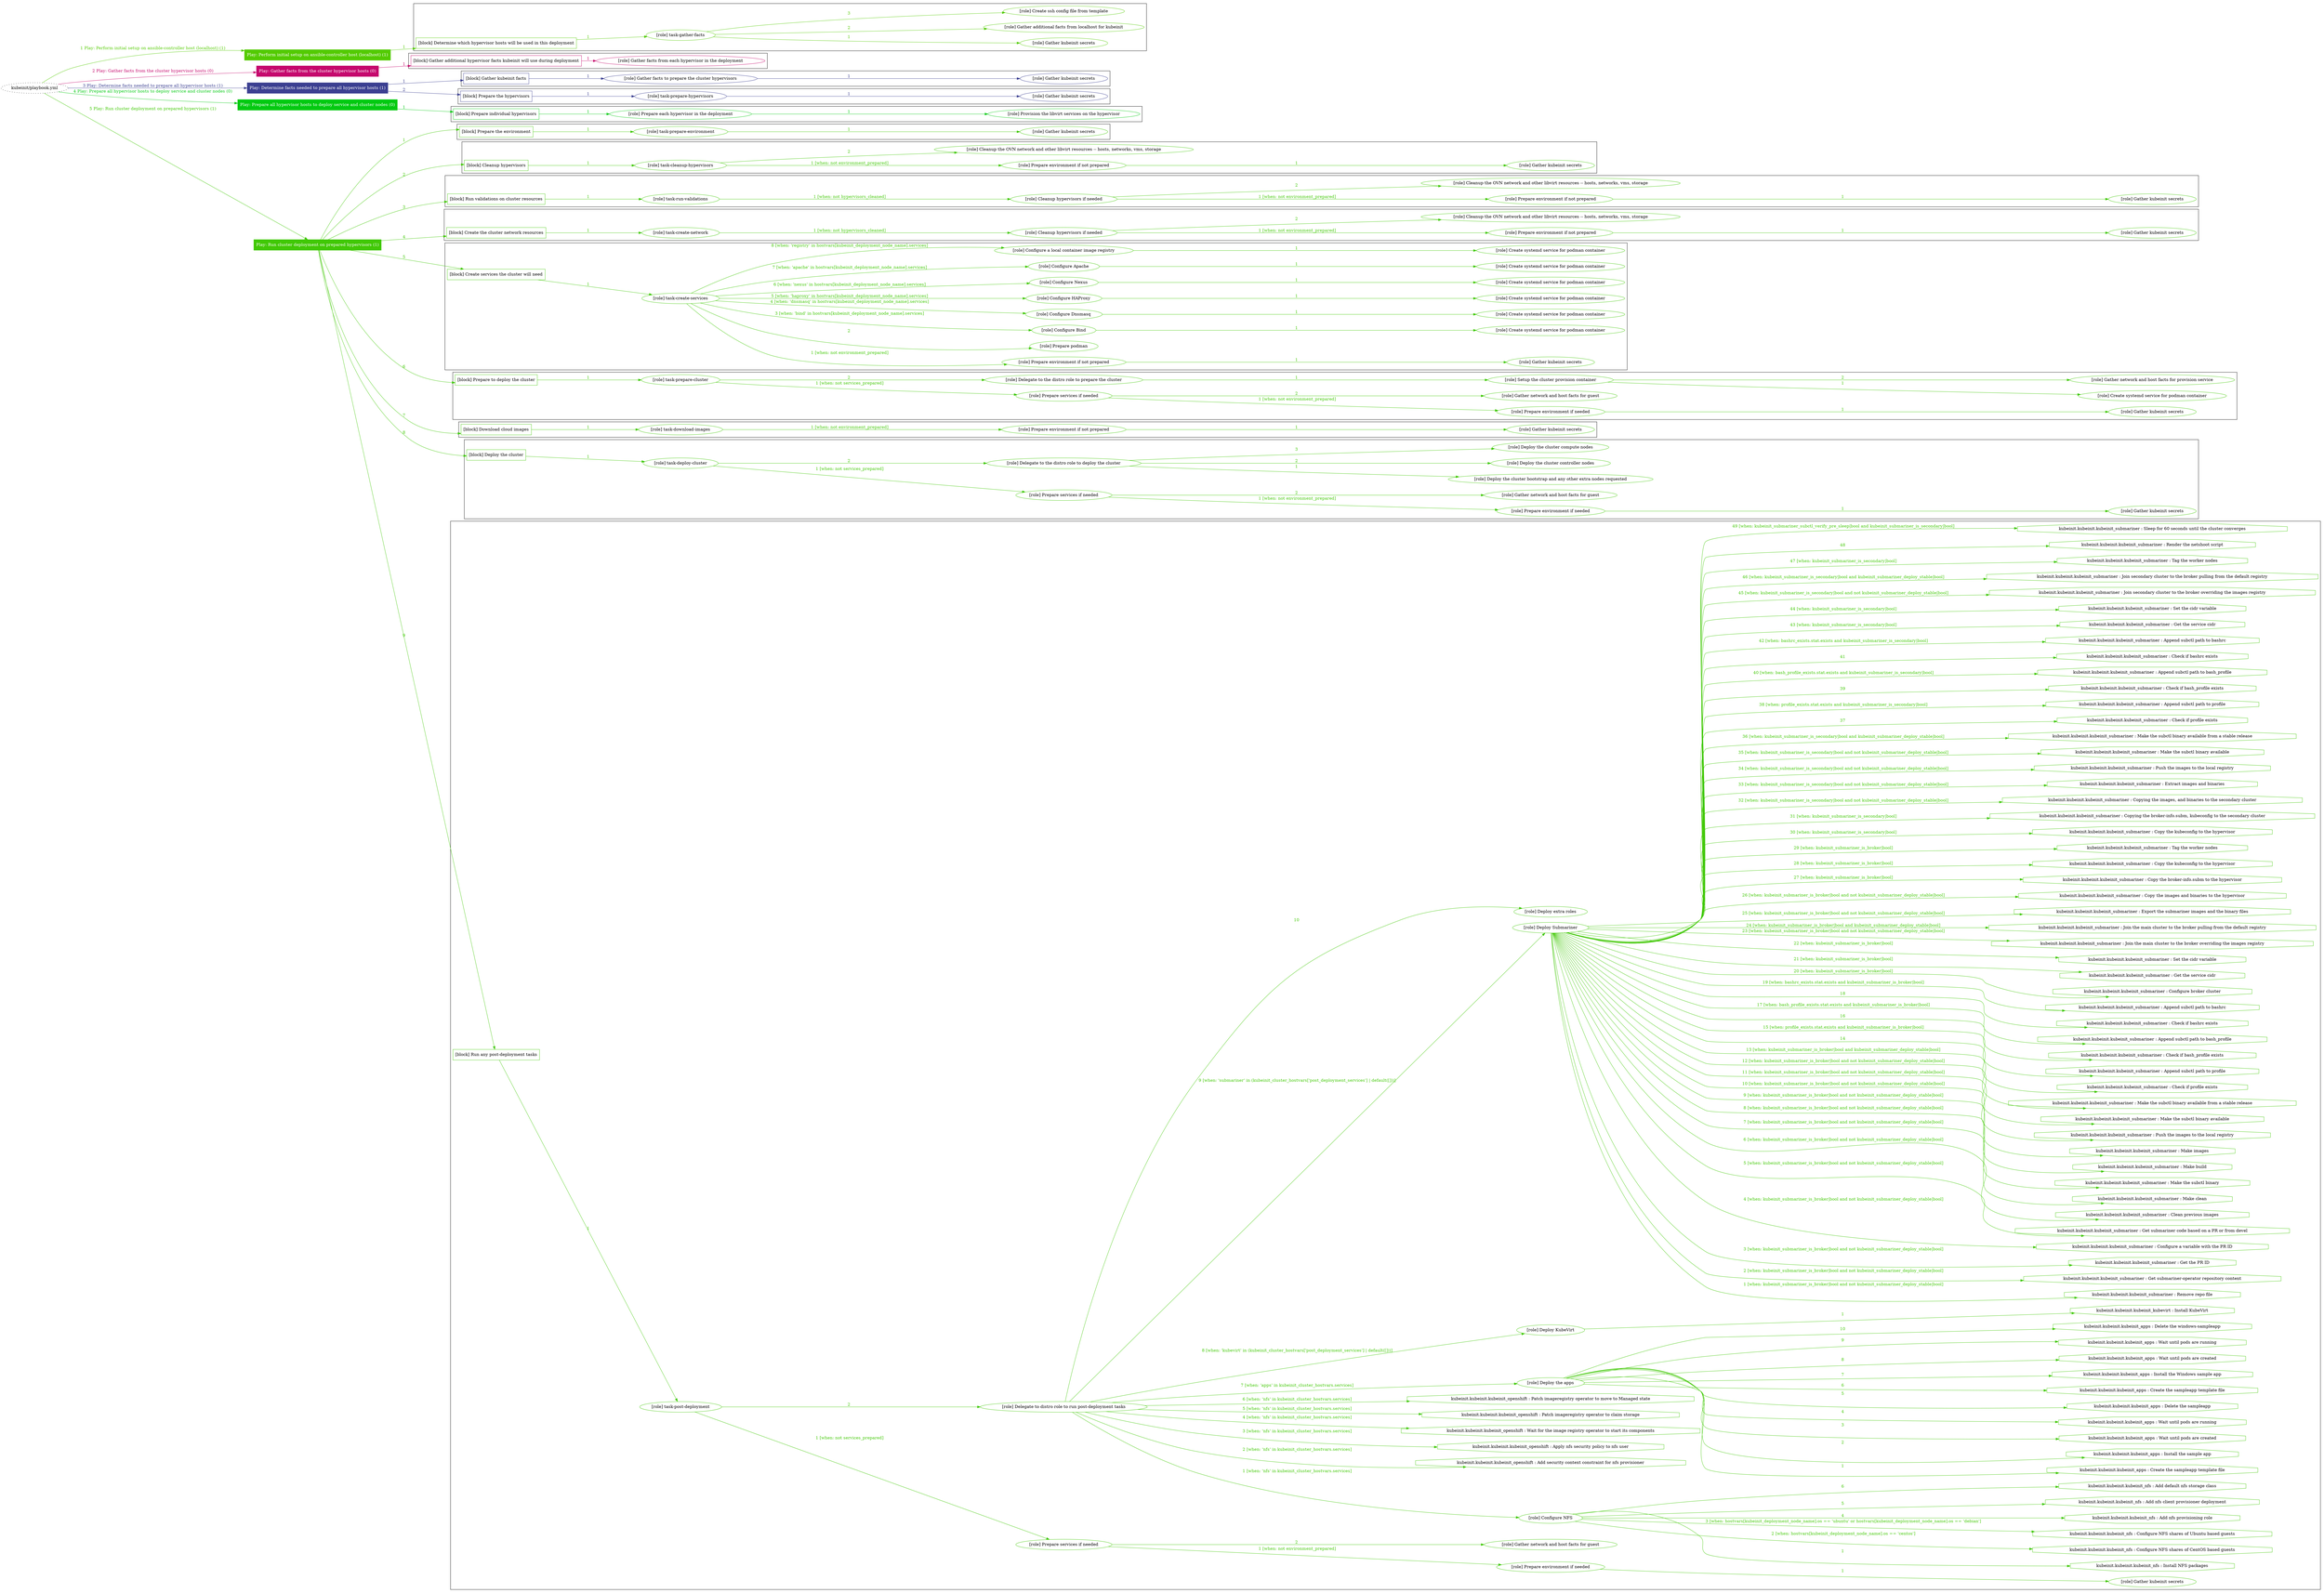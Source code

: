 digraph {
	graph [concentrate=true ordering=in rankdir=LR ratio=fill]
	edge [esep=5 sep=10]
	"kubeinit/playbook.yml" [URL="/home/runner/work/kubeinit/kubeinit/kubeinit/playbook.yml" id=playbook_69bc6f4c style=dotted]
	"kubeinit/playbook.yml" -> play_7acaf071 [label="1 Play: Perform initial setup on ansible-controller host (localhost) (1)" color="#53cb01" fontcolor="#53cb01" id=edge_play_7acaf071 labeltooltip="1 Play: Perform initial setup on ansible-controller host (localhost) (1)" tooltip="1 Play: Perform initial setup on ansible-controller host (localhost) (1)"]
	subgraph "Play: Perform initial setup on ansible-controller host (localhost) (1)" {
		play_7acaf071 [label="Play: Perform initial setup on ansible-controller host (localhost) (1)" URL="/home/runner/work/kubeinit/kubeinit/kubeinit/playbook.yml" color="#53cb01" fontcolor="#ffffff" id=play_7acaf071 shape=box style=filled tooltip=localhost]
		play_7acaf071 -> block_fcf58de1 [label=1 color="#53cb01" fontcolor="#53cb01" id=edge_block_fcf58de1 labeltooltip=1 tooltip=1]
		subgraph cluster_block_fcf58de1 {
			block_fcf58de1 [label="[block] Determine which hypervisor hosts will be used in this deployment" URL="/home/runner/work/kubeinit/kubeinit/kubeinit/playbook.yml" color="#53cb01" id=block_fcf58de1 labeltooltip="Determine which hypervisor hosts will be used in this deployment" shape=box tooltip="Determine which hypervisor hosts will be used in this deployment"]
			block_fcf58de1 -> role_0379aad4 [label="1 " color="#53cb01" fontcolor="#53cb01" id=edge_role_0379aad4 labeltooltip="1 " tooltip="1 "]
			subgraph "task-gather-facts" {
				role_0379aad4 [label="[role] task-gather-facts" URL="/home/runner/work/kubeinit/kubeinit/kubeinit/playbook.yml" color="#53cb01" id=role_0379aad4 tooltip="task-gather-facts"]
				role_0379aad4 -> role_a2e6d3e9 [label="1 " color="#53cb01" fontcolor="#53cb01" id=edge_role_a2e6d3e9 labeltooltip="1 " tooltip="1 "]
				subgraph "Gather kubeinit secrets" {
					role_a2e6d3e9 [label="[role] Gather kubeinit secrets" URL="/home/runner/.ansible/collections/ansible_collections/kubeinit/kubeinit/roles/kubeinit_prepare/tasks/build_hypervisors_group.yml" color="#53cb01" id=role_a2e6d3e9 tooltip="Gather kubeinit secrets"]
				}
				role_0379aad4 -> role_62bd7610 [label="2 " color="#53cb01" fontcolor="#53cb01" id=edge_role_62bd7610 labeltooltip="2 " tooltip="2 "]
				subgraph "Gather additional facts from localhost for kubeinit" {
					role_62bd7610 [label="[role] Gather additional facts from localhost for kubeinit" URL="/home/runner/.ansible/collections/ansible_collections/kubeinit/kubeinit/roles/kubeinit_prepare/tasks/build_hypervisors_group.yml" color="#53cb01" id=role_62bd7610 tooltip="Gather additional facts from localhost for kubeinit"]
				}
				role_0379aad4 -> role_1ad297ce [label="3 " color="#53cb01" fontcolor="#53cb01" id=edge_role_1ad297ce labeltooltip="3 " tooltip="3 "]
				subgraph "Create ssh config file from template" {
					role_1ad297ce [label="[role] Create ssh config file from template" URL="/home/runner/.ansible/collections/ansible_collections/kubeinit/kubeinit/roles/kubeinit_prepare/tasks/build_hypervisors_group.yml" color="#53cb01" id=role_1ad297ce tooltip="Create ssh config file from template"]
				}
			}
		}
	}
	"kubeinit/playbook.yml" -> play_2ac5a7a0 [label="2 Play: Gather facts from the cluster hypervisor hosts (0)" color="#c5076d" fontcolor="#c5076d" id=edge_play_2ac5a7a0 labeltooltip="2 Play: Gather facts from the cluster hypervisor hosts (0)" tooltip="2 Play: Gather facts from the cluster hypervisor hosts (0)"]
	subgraph "Play: Gather facts from the cluster hypervisor hosts (0)" {
		play_2ac5a7a0 [label="Play: Gather facts from the cluster hypervisor hosts (0)" URL="/home/runner/work/kubeinit/kubeinit/kubeinit/playbook.yml" color="#c5076d" fontcolor="#ffffff" id=play_2ac5a7a0 shape=box style=filled tooltip="Play: Gather facts from the cluster hypervisor hosts (0)"]
		play_2ac5a7a0 -> block_8d9aaf97 [label=1 color="#c5076d" fontcolor="#c5076d" id=edge_block_8d9aaf97 labeltooltip=1 tooltip=1]
		subgraph cluster_block_8d9aaf97 {
			block_8d9aaf97 [label="[block] Gather additional hypervisor facts kubeinit will use during deployment" URL="/home/runner/work/kubeinit/kubeinit/kubeinit/playbook.yml" color="#c5076d" id=block_8d9aaf97 labeltooltip="Gather additional hypervisor facts kubeinit will use during deployment" shape=box tooltip="Gather additional hypervisor facts kubeinit will use during deployment"]
			block_8d9aaf97 -> role_8eec7321 [label="1 " color="#c5076d" fontcolor="#c5076d" id=edge_role_8eec7321 labeltooltip="1 " tooltip="1 "]
			subgraph "Gather facts from each hypervisor in the deployment" {
				role_8eec7321 [label="[role] Gather facts from each hypervisor in the deployment" URL="/home/runner/work/kubeinit/kubeinit/kubeinit/playbook.yml" color="#c5076d" id=role_8eec7321 tooltip="Gather facts from each hypervisor in the deployment"]
			}
		}
	}
	"kubeinit/playbook.yml" -> play_6a69faad [label="3 Play: Determine facts needed to prepare all hypervisor hosts (1)" color="#3b3f91" fontcolor="#3b3f91" id=edge_play_6a69faad labeltooltip="3 Play: Determine facts needed to prepare all hypervisor hosts (1)" tooltip="3 Play: Determine facts needed to prepare all hypervisor hosts (1)"]
	subgraph "Play: Determine facts needed to prepare all hypervisor hosts (1)" {
		play_6a69faad [label="Play: Determine facts needed to prepare all hypervisor hosts (1)" URL="/home/runner/work/kubeinit/kubeinit/kubeinit/playbook.yml" color="#3b3f91" fontcolor="#ffffff" id=play_6a69faad shape=box style=filled tooltip=localhost]
		play_6a69faad -> block_2b67f446 [label=1 color="#3b3f91" fontcolor="#3b3f91" id=edge_block_2b67f446 labeltooltip=1 tooltip=1]
		subgraph cluster_block_2b67f446 {
			block_2b67f446 [label="[block] Gather kubeinit facts" URL="/home/runner/work/kubeinit/kubeinit/kubeinit/playbook.yml" color="#3b3f91" id=block_2b67f446 labeltooltip="Gather kubeinit facts" shape=box tooltip="Gather kubeinit facts"]
			block_2b67f446 -> role_4bbdf695 [label="1 " color="#3b3f91" fontcolor="#3b3f91" id=edge_role_4bbdf695 labeltooltip="1 " tooltip="1 "]
			subgraph "Gather facts to prepare the cluster hypervisors" {
				role_4bbdf695 [label="[role] Gather facts to prepare the cluster hypervisors" URL="/home/runner/work/kubeinit/kubeinit/kubeinit/playbook.yml" color="#3b3f91" id=role_4bbdf695 tooltip="Gather facts to prepare the cluster hypervisors"]
				role_4bbdf695 -> role_107b4b49 [label="1 " color="#3b3f91" fontcolor="#3b3f91" id=edge_role_107b4b49 labeltooltip="1 " tooltip="1 "]
				subgraph "Gather kubeinit secrets" {
					role_107b4b49 [label="[role] Gather kubeinit secrets" URL="/home/runner/.ansible/collections/ansible_collections/kubeinit/kubeinit/roles/kubeinit_prepare/tasks/gather_kubeinit_facts.yml" color="#3b3f91" id=role_107b4b49 tooltip="Gather kubeinit secrets"]
				}
			}
		}
		play_6a69faad -> block_e19b2580 [label=2 color="#3b3f91" fontcolor="#3b3f91" id=edge_block_e19b2580 labeltooltip=2 tooltip=2]
		subgraph cluster_block_e19b2580 {
			block_e19b2580 [label="[block] Prepare the hypervisors" URL="/home/runner/work/kubeinit/kubeinit/kubeinit/playbook.yml" color="#3b3f91" id=block_e19b2580 labeltooltip="Prepare the hypervisors" shape=box tooltip="Prepare the hypervisors"]
			block_e19b2580 -> role_3c539bad [label="1 " color="#3b3f91" fontcolor="#3b3f91" id=edge_role_3c539bad labeltooltip="1 " tooltip="1 "]
			subgraph "task-prepare-hypervisors" {
				role_3c539bad [label="[role] task-prepare-hypervisors" URL="/home/runner/work/kubeinit/kubeinit/kubeinit/playbook.yml" color="#3b3f91" id=role_3c539bad tooltip="task-prepare-hypervisors"]
				role_3c539bad -> role_53079aa8 [label="1 " color="#3b3f91" fontcolor="#3b3f91" id=edge_role_53079aa8 labeltooltip="1 " tooltip="1 "]
				subgraph "Gather kubeinit secrets" {
					role_53079aa8 [label="[role] Gather kubeinit secrets" URL="/home/runner/.ansible/collections/ansible_collections/kubeinit/kubeinit/roles/kubeinit_prepare/tasks/gather_kubeinit_facts.yml" color="#3b3f91" id=role_53079aa8 tooltip="Gather kubeinit secrets"]
				}
			}
		}
	}
	"kubeinit/playbook.yml" -> play_4d7dee21 [label="4 Play: Prepare all hypervisor hosts to deploy service and cluster nodes (0)" color="#02ca11" fontcolor="#02ca11" id=edge_play_4d7dee21 labeltooltip="4 Play: Prepare all hypervisor hosts to deploy service and cluster nodes (0)" tooltip="4 Play: Prepare all hypervisor hosts to deploy service and cluster nodes (0)"]
	subgraph "Play: Prepare all hypervisor hosts to deploy service and cluster nodes (0)" {
		play_4d7dee21 [label="Play: Prepare all hypervisor hosts to deploy service and cluster nodes (0)" URL="/home/runner/work/kubeinit/kubeinit/kubeinit/playbook.yml" color="#02ca11" fontcolor="#ffffff" id=play_4d7dee21 shape=box style=filled tooltip="Play: Prepare all hypervisor hosts to deploy service and cluster nodes (0)"]
		play_4d7dee21 -> block_8ee75d04 [label=1 color="#02ca11" fontcolor="#02ca11" id=edge_block_8ee75d04 labeltooltip=1 tooltip=1]
		subgraph cluster_block_8ee75d04 {
			block_8ee75d04 [label="[block] Prepare individual hypervisors" URL="/home/runner/work/kubeinit/kubeinit/kubeinit/playbook.yml" color="#02ca11" id=block_8ee75d04 labeltooltip="Prepare individual hypervisors" shape=box tooltip="Prepare individual hypervisors"]
			block_8ee75d04 -> role_2b033d85 [label="1 " color="#02ca11" fontcolor="#02ca11" id=edge_role_2b033d85 labeltooltip="1 " tooltip="1 "]
			subgraph "Prepare each hypervisor in the deployment" {
				role_2b033d85 [label="[role] Prepare each hypervisor in the deployment" URL="/home/runner/work/kubeinit/kubeinit/kubeinit/playbook.yml" color="#02ca11" id=role_2b033d85 tooltip="Prepare each hypervisor in the deployment"]
				role_2b033d85 -> role_cd110176 [label="1 " color="#02ca11" fontcolor="#02ca11" id=edge_role_cd110176 labeltooltip="1 " tooltip="1 "]
				subgraph "Provision the libvirt services on the hypervisor" {
					role_cd110176 [label="[role] Provision the libvirt services on the hypervisor" URL="/home/runner/.ansible/collections/ansible_collections/kubeinit/kubeinit/roles/kubeinit_prepare/tasks/prepare_hypervisor.yml" color="#02ca11" id=role_cd110176 tooltip="Provision the libvirt services on the hypervisor"]
				}
			}
		}
	}
	"kubeinit/playbook.yml" -> play_b55342a3 [label="5 Play: Run cluster deployment on prepared hypervisors (1)" color="#40c804" fontcolor="#40c804" id=edge_play_b55342a3 labeltooltip="5 Play: Run cluster deployment on prepared hypervisors (1)" tooltip="5 Play: Run cluster deployment on prepared hypervisors (1)"]
	subgraph "Play: Run cluster deployment on prepared hypervisors (1)" {
		play_b55342a3 [label="Play: Run cluster deployment on prepared hypervisors (1)" URL="/home/runner/work/kubeinit/kubeinit/kubeinit/playbook.yml" color="#40c804" fontcolor="#ffffff" id=play_b55342a3 shape=box style=filled tooltip=localhost]
		play_b55342a3 -> block_3863df00 [label=1 color="#40c804" fontcolor="#40c804" id=edge_block_3863df00 labeltooltip=1 tooltip=1]
		subgraph cluster_block_3863df00 {
			block_3863df00 [label="[block] Prepare the environment" URL="/home/runner/work/kubeinit/kubeinit/kubeinit/playbook.yml" color="#40c804" id=block_3863df00 labeltooltip="Prepare the environment" shape=box tooltip="Prepare the environment"]
			block_3863df00 -> role_99739739 [label="1 " color="#40c804" fontcolor="#40c804" id=edge_role_99739739 labeltooltip="1 " tooltip="1 "]
			subgraph "task-prepare-environment" {
				role_99739739 [label="[role] task-prepare-environment" URL="/home/runner/work/kubeinit/kubeinit/kubeinit/playbook.yml" color="#40c804" id=role_99739739 tooltip="task-prepare-environment"]
				role_99739739 -> role_03a823d8 [label="1 " color="#40c804" fontcolor="#40c804" id=edge_role_03a823d8 labeltooltip="1 " tooltip="1 "]
				subgraph "Gather kubeinit secrets" {
					role_03a823d8 [label="[role] Gather kubeinit secrets" URL="/home/runner/.ansible/collections/ansible_collections/kubeinit/kubeinit/roles/kubeinit_prepare/tasks/gather_kubeinit_facts.yml" color="#40c804" id=role_03a823d8 tooltip="Gather kubeinit secrets"]
				}
			}
		}
		play_b55342a3 -> block_28b77114 [label=2 color="#40c804" fontcolor="#40c804" id=edge_block_28b77114 labeltooltip=2 tooltip=2]
		subgraph cluster_block_28b77114 {
			block_28b77114 [label="[block] Cleanup hypervisors" URL="/home/runner/work/kubeinit/kubeinit/kubeinit/playbook.yml" color="#40c804" id=block_28b77114 labeltooltip="Cleanup hypervisors" shape=box tooltip="Cleanup hypervisors"]
			block_28b77114 -> role_abd60c88 [label="1 " color="#40c804" fontcolor="#40c804" id=edge_role_abd60c88 labeltooltip="1 " tooltip="1 "]
			subgraph "task-cleanup-hypervisors" {
				role_abd60c88 [label="[role] task-cleanup-hypervisors" URL="/home/runner/work/kubeinit/kubeinit/kubeinit/playbook.yml" color="#40c804" id=role_abd60c88 tooltip="task-cleanup-hypervisors"]
				role_abd60c88 -> role_700a5ba2 [label="1 [when: not environment_prepared]" color="#40c804" fontcolor="#40c804" id=edge_role_700a5ba2 labeltooltip="1 [when: not environment_prepared]" tooltip="1 [when: not environment_prepared]"]
				subgraph "Prepare environment if not prepared" {
					role_700a5ba2 [label="[role] Prepare environment if not prepared" URL="/home/runner/.ansible/collections/ansible_collections/kubeinit/kubeinit/roles/kubeinit_prepare/tasks/cleanup_hypervisors.yml" color="#40c804" id=role_700a5ba2 tooltip="Prepare environment if not prepared"]
					role_700a5ba2 -> role_f48fbbf8 [label="1 " color="#40c804" fontcolor="#40c804" id=edge_role_f48fbbf8 labeltooltip="1 " tooltip="1 "]
					subgraph "Gather kubeinit secrets" {
						role_f48fbbf8 [label="[role] Gather kubeinit secrets" URL="/home/runner/.ansible/collections/ansible_collections/kubeinit/kubeinit/roles/kubeinit_prepare/tasks/gather_kubeinit_facts.yml" color="#40c804" id=role_f48fbbf8 tooltip="Gather kubeinit secrets"]
					}
				}
				role_abd60c88 -> role_d01d0c2b [label="2 " color="#40c804" fontcolor="#40c804" id=edge_role_d01d0c2b labeltooltip="2 " tooltip="2 "]
				subgraph "Cleanup the OVN network and other libvirt resources -- hosts, networks, vms, storage" {
					role_d01d0c2b [label="[role] Cleanup the OVN network and other libvirt resources -- hosts, networks, vms, storage" URL="/home/runner/.ansible/collections/ansible_collections/kubeinit/kubeinit/roles/kubeinit_prepare/tasks/cleanup_hypervisors.yml" color="#40c804" id=role_d01d0c2b tooltip="Cleanup the OVN network and other libvirt resources -- hosts, networks, vms, storage"]
				}
			}
		}
		play_b55342a3 -> block_5e3d83eb [label=3 color="#40c804" fontcolor="#40c804" id=edge_block_5e3d83eb labeltooltip=3 tooltip=3]
		subgraph cluster_block_5e3d83eb {
			block_5e3d83eb [label="[block] Run validations on cluster resources" URL="/home/runner/work/kubeinit/kubeinit/kubeinit/playbook.yml" color="#40c804" id=block_5e3d83eb labeltooltip="Run validations on cluster resources" shape=box tooltip="Run validations on cluster resources"]
			block_5e3d83eb -> role_1ad78a64 [label="1 " color="#40c804" fontcolor="#40c804" id=edge_role_1ad78a64 labeltooltip="1 " tooltip="1 "]
			subgraph "task-run-validations" {
				role_1ad78a64 [label="[role] task-run-validations" URL="/home/runner/work/kubeinit/kubeinit/kubeinit/playbook.yml" color="#40c804" id=role_1ad78a64 tooltip="task-run-validations"]
				role_1ad78a64 -> role_30df4db1 [label="1 [when: not hypervisors_cleaned]" color="#40c804" fontcolor="#40c804" id=edge_role_30df4db1 labeltooltip="1 [when: not hypervisors_cleaned]" tooltip="1 [when: not hypervisors_cleaned]"]
				subgraph "Cleanup hypervisors if needed" {
					role_30df4db1 [label="[role] Cleanup hypervisors if needed" URL="/home/runner/.ansible/collections/ansible_collections/kubeinit/kubeinit/roles/kubeinit_validations/tasks/main.yml" color="#40c804" id=role_30df4db1 tooltip="Cleanup hypervisors if needed"]
					role_30df4db1 -> role_3f7b0de6 [label="1 [when: not environment_prepared]" color="#40c804" fontcolor="#40c804" id=edge_role_3f7b0de6 labeltooltip="1 [when: not environment_prepared]" tooltip="1 [when: not environment_prepared]"]
					subgraph "Prepare environment if not prepared" {
						role_3f7b0de6 [label="[role] Prepare environment if not prepared" URL="/home/runner/.ansible/collections/ansible_collections/kubeinit/kubeinit/roles/kubeinit_prepare/tasks/cleanup_hypervisors.yml" color="#40c804" id=role_3f7b0de6 tooltip="Prepare environment if not prepared"]
						role_3f7b0de6 -> role_c1218bc1 [label="1 " color="#40c804" fontcolor="#40c804" id=edge_role_c1218bc1 labeltooltip="1 " tooltip="1 "]
						subgraph "Gather kubeinit secrets" {
							role_c1218bc1 [label="[role] Gather kubeinit secrets" URL="/home/runner/.ansible/collections/ansible_collections/kubeinit/kubeinit/roles/kubeinit_prepare/tasks/gather_kubeinit_facts.yml" color="#40c804" id=role_c1218bc1 tooltip="Gather kubeinit secrets"]
						}
					}
					role_30df4db1 -> role_b73cbf2d [label="2 " color="#40c804" fontcolor="#40c804" id=edge_role_b73cbf2d labeltooltip="2 " tooltip="2 "]
					subgraph "Cleanup the OVN network and other libvirt resources -- hosts, networks, vms, storage" {
						role_b73cbf2d [label="[role] Cleanup the OVN network and other libvirt resources -- hosts, networks, vms, storage" URL="/home/runner/.ansible/collections/ansible_collections/kubeinit/kubeinit/roles/kubeinit_prepare/tasks/cleanup_hypervisors.yml" color="#40c804" id=role_b73cbf2d tooltip="Cleanup the OVN network and other libvirt resources -- hosts, networks, vms, storage"]
					}
				}
			}
		}
		play_b55342a3 -> block_818132d4 [label=4 color="#40c804" fontcolor="#40c804" id=edge_block_818132d4 labeltooltip=4 tooltip=4]
		subgraph cluster_block_818132d4 {
			block_818132d4 [label="[block] Create the cluster network resources" URL="/home/runner/work/kubeinit/kubeinit/kubeinit/playbook.yml" color="#40c804" id=block_818132d4 labeltooltip="Create the cluster network resources" shape=box tooltip="Create the cluster network resources"]
			block_818132d4 -> role_a7c1f2e5 [label="1 " color="#40c804" fontcolor="#40c804" id=edge_role_a7c1f2e5 labeltooltip="1 " tooltip="1 "]
			subgraph "task-create-network" {
				role_a7c1f2e5 [label="[role] task-create-network" URL="/home/runner/work/kubeinit/kubeinit/kubeinit/playbook.yml" color="#40c804" id=role_a7c1f2e5 tooltip="task-create-network"]
				role_a7c1f2e5 -> role_4e18c724 [label="1 [when: not hypervisors_cleaned]" color="#40c804" fontcolor="#40c804" id=edge_role_4e18c724 labeltooltip="1 [when: not hypervisors_cleaned]" tooltip="1 [when: not hypervisors_cleaned]"]
				subgraph "Cleanup hypervisors if needed" {
					role_4e18c724 [label="[role] Cleanup hypervisors if needed" URL="/home/runner/.ansible/collections/ansible_collections/kubeinit/kubeinit/roles/kubeinit_libvirt/tasks/create_network.yml" color="#40c804" id=role_4e18c724 tooltip="Cleanup hypervisors if needed"]
					role_4e18c724 -> role_49294724 [label="1 [when: not environment_prepared]" color="#40c804" fontcolor="#40c804" id=edge_role_49294724 labeltooltip="1 [when: not environment_prepared]" tooltip="1 [when: not environment_prepared]"]
					subgraph "Prepare environment if not prepared" {
						role_49294724 [label="[role] Prepare environment if not prepared" URL="/home/runner/.ansible/collections/ansible_collections/kubeinit/kubeinit/roles/kubeinit_prepare/tasks/cleanup_hypervisors.yml" color="#40c804" id=role_49294724 tooltip="Prepare environment if not prepared"]
						role_49294724 -> role_f46431f6 [label="1 " color="#40c804" fontcolor="#40c804" id=edge_role_f46431f6 labeltooltip="1 " tooltip="1 "]
						subgraph "Gather kubeinit secrets" {
							role_f46431f6 [label="[role] Gather kubeinit secrets" URL="/home/runner/.ansible/collections/ansible_collections/kubeinit/kubeinit/roles/kubeinit_prepare/tasks/gather_kubeinit_facts.yml" color="#40c804" id=role_f46431f6 tooltip="Gather kubeinit secrets"]
						}
					}
					role_4e18c724 -> role_c3b4b083 [label="2 " color="#40c804" fontcolor="#40c804" id=edge_role_c3b4b083 labeltooltip="2 " tooltip="2 "]
					subgraph "Cleanup the OVN network and other libvirt resources -- hosts, networks, vms, storage" {
						role_c3b4b083 [label="[role] Cleanup the OVN network and other libvirt resources -- hosts, networks, vms, storage" URL="/home/runner/.ansible/collections/ansible_collections/kubeinit/kubeinit/roles/kubeinit_prepare/tasks/cleanup_hypervisors.yml" color="#40c804" id=role_c3b4b083 tooltip="Cleanup the OVN network and other libvirt resources -- hosts, networks, vms, storage"]
					}
				}
			}
		}
		play_b55342a3 -> block_33d0eea8 [label=5 color="#40c804" fontcolor="#40c804" id=edge_block_33d0eea8 labeltooltip=5 tooltip=5]
		subgraph cluster_block_33d0eea8 {
			block_33d0eea8 [label="[block] Create services the cluster will need" URL="/home/runner/work/kubeinit/kubeinit/kubeinit/playbook.yml" color="#40c804" id=block_33d0eea8 labeltooltip="Create services the cluster will need" shape=box tooltip="Create services the cluster will need"]
			block_33d0eea8 -> role_b716cb9c [label="1 " color="#40c804" fontcolor="#40c804" id=edge_role_b716cb9c labeltooltip="1 " tooltip="1 "]
			subgraph "task-create-services" {
				role_b716cb9c [label="[role] task-create-services" URL="/home/runner/work/kubeinit/kubeinit/kubeinit/playbook.yml" color="#40c804" id=role_b716cb9c tooltip="task-create-services"]
				role_b716cb9c -> role_e64b99ba [label="1 [when: not environment_prepared]" color="#40c804" fontcolor="#40c804" id=edge_role_e64b99ba labeltooltip="1 [when: not environment_prepared]" tooltip="1 [when: not environment_prepared]"]
				subgraph "Prepare environment if not prepared" {
					role_e64b99ba [label="[role] Prepare environment if not prepared" URL="/home/runner/.ansible/collections/ansible_collections/kubeinit/kubeinit/roles/kubeinit_services/tasks/main.yml" color="#40c804" id=role_e64b99ba tooltip="Prepare environment if not prepared"]
					role_e64b99ba -> role_6ff44226 [label="1 " color="#40c804" fontcolor="#40c804" id=edge_role_6ff44226 labeltooltip="1 " tooltip="1 "]
					subgraph "Gather kubeinit secrets" {
						role_6ff44226 [label="[role] Gather kubeinit secrets" URL="/home/runner/.ansible/collections/ansible_collections/kubeinit/kubeinit/roles/kubeinit_prepare/tasks/gather_kubeinit_facts.yml" color="#40c804" id=role_6ff44226 tooltip="Gather kubeinit secrets"]
					}
				}
				role_b716cb9c -> role_70eed4cd [label="2 " color="#40c804" fontcolor="#40c804" id=edge_role_70eed4cd labeltooltip="2 " tooltip="2 "]
				subgraph "Prepare podman" {
					role_70eed4cd [label="[role] Prepare podman" URL="/home/runner/.ansible/collections/ansible_collections/kubeinit/kubeinit/roles/kubeinit_services/tasks/00_create_service_pod.yml" color="#40c804" id=role_70eed4cd tooltip="Prepare podman"]
				}
				role_b716cb9c -> role_12613cd5 [label="3 [when: 'bind' in hostvars[kubeinit_deployment_node_name].services]" color="#40c804" fontcolor="#40c804" id=edge_role_12613cd5 labeltooltip="3 [when: 'bind' in hostvars[kubeinit_deployment_node_name].services]" tooltip="3 [when: 'bind' in hostvars[kubeinit_deployment_node_name].services]"]
				subgraph "Configure Bind" {
					role_12613cd5 [label="[role] Configure Bind" URL="/home/runner/.ansible/collections/ansible_collections/kubeinit/kubeinit/roles/kubeinit_services/tasks/start_services_containers.yml" color="#40c804" id=role_12613cd5 tooltip="Configure Bind"]
					role_12613cd5 -> role_9c2ad51c [label="1 " color="#40c804" fontcolor="#40c804" id=edge_role_9c2ad51c labeltooltip="1 " tooltip="1 "]
					subgraph "Create systemd service for podman container" {
						role_9c2ad51c [label="[role] Create systemd service for podman container" URL="/home/runner/.ansible/collections/ansible_collections/kubeinit/kubeinit/roles/kubeinit_bind/tasks/main.yml" color="#40c804" id=role_9c2ad51c tooltip="Create systemd service for podman container"]
					}
				}
				role_b716cb9c -> role_0292403e [label="4 [when: 'dnsmasq' in hostvars[kubeinit_deployment_node_name].services]" color="#40c804" fontcolor="#40c804" id=edge_role_0292403e labeltooltip="4 [when: 'dnsmasq' in hostvars[kubeinit_deployment_node_name].services]" tooltip="4 [when: 'dnsmasq' in hostvars[kubeinit_deployment_node_name].services]"]
				subgraph "Configure Dnsmasq" {
					role_0292403e [label="[role] Configure Dnsmasq" URL="/home/runner/.ansible/collections/ansible_collections/kubeinit/kubeinit/roles/kubeinit_services/tasks/start_services_containers.yml" color="#40c804" id=role_0292403e tooltip="Configure Dnsmasq"]
					role_0292403e -> role_fb0a6319 [label="1 " color="#40c804" fontcolor="#40c804" id=edge_role_fb0a6319 labeltooltip="1 " tooltip="1 "]
					subgraph "Create systemd service for podman container" {
						role_fb0a6319 [label="[role] Create systemd service for podman container" URL="/home/runner/.ansible/collections/ansible_collections/kubeinit/kubeinit/roles/kubeinit_dnsmasq/tasks/main.yml" color="#40c804" id=role_fb0a6319 tooltip="Create systemd service for podman container"]
					}
				}
				role_b716cb9c -> role_9653f41e [label="5 [when: 'haproxy' in hostvars[kubeinit_deployment_node_name].services]" color="#40c804" fontcolor="#40c804" id=edge_role_9653f41e labeltooltip="5 [when: 'haproxy' in hostvars[kubeinit_deployment_node_name].services]" tooltip="5 [when: 'haproxy' in hostvars[kubeinit_deployment_node_name].services]"]
				subgraph "Configure HAProxy" {
					role_9653f41e [label="[role] Configure HAProxy" URL="/home/runner/.ansible/collections/ansible_collections/kubeinit/kubeinit/roles/kubeinit_services/tasks/start_services_containers.yml" color="#40c804" id=role_9653f41e tooltip="Configure HAProxy"]
					role_9653f41e -> role_e237989c [label="1 " color="#40c804" fontcolor="#40c804" id=edge_role_e237989c labeltooltip="1 " tooltip="1 "]
					subgraph "Create systemd service for podman container" {
						role_e237989c [label="[role] Create systemd service for podman container" URL="/home/runner/.ansible/collections/ansible_collections/kubeinit/kubeinit/roles/kubeinit_haproxy/tasks/main.yml" color="#40c804" id=role_e237989c tooltip="Create systemd service for podman container"]
					}
				}
				role_b716cb9c -> role_f9627f4d [label="6 [when: 'nexus' in hostvars[kubeinit_deployment_node_name].services]" color="#40c804" fontcolor="#40c804" id=edge_role_f9627f4d labeltooltip="6 [when: 'nexus' in hostvars[kubeinit_deployment_node_name].services]" tooltip="6 [when: 'nexus' in hostvars[kubeinit_deployment_node_name].services]"]
				subgraph "Configure Nexus" {
					role_f9627f4d [label="[role] Configure Nexus" URL="/home/runner/.ansible/collections/ansible_collections/kubeinit/kubeinit/roles/kubeinit_services/tasks/start_services_containers.yml" color="#40c804" id=role_f9627f4d tooltip="Configure Nexus"]
					role_f9627f4d -> role_f3cb2c2d [label="1 " color="#40c804" fontcolor="#40c804" id=edge_role_f3cb2c2d labeltooltip="1 " tooltip="1 "]
					subgraph "Create systemd service for podman container" {
						role_f3cb2c2d [label="[role] Create systemd service for podman container" URL="/home/runner/.ansible/collections/ansible_collections/kubeinit/kubeinit/roles/kubeinit_nexus/tasks/main.yml" color="#40c804" id=role_f3cb2c2d tooltip="Create systemd service for podman container"]
					}
				}
				role_b716cb9c -> role_70282824 [label="7 [when: 'apache' in hostvars[kubeinit_deployment_node_name].services]" color="#40c804" fontcolor="#40c804" id=edge_role_70282824 labeltooltip="7 [when: 'apache' in hostvars[kubeinit_deployment_node_name].services]" tooltip="7 [when: 'apache' in hostvars[kubeinit_deployment_node_name].services]"]
				subgraph "Configure Apache" {
					role_70282824 [label="[role] Configure Apache" URL="/home/runner/.ansible/collections/ansible_collections/kubeinit/kubeinit/roles/kubeinit_services/tasks/start_services_containers.yml" color="#40c804" id=role_70282824 tooltip="Configure Apache"]
					role_70282824 -> role_6fa7ba94 [label="1 " color="#40c804" fontcolor="#40c804" id=edge_role_6fa7ba94 labeltooltip="1 " tooltip="1 "]
					subgraph "Create systemd service for podman container" {
						role_6fa7ba94 [label="[role] Create systemd service for podman container" URL="/home/runner/.ansible/collections/ansible_collections/kubeinit/kubeinit/roles/kubeinit_apache/tasks/main.yml" color="#40c804" id=role_6fa7ba94 tooltip="Create systemd service for podman container"]
					}
				}
				role_b716cb9c -> role_6ebc3d37 [label="8 [when: 'registry' in hostvars[kubeinit_deployment_node_name].services]" color="#40c804" fontcolor="#40c804" id=edge_role_6ebc3d37 labeltooltip="8 [when: 'registry' in hostvars[kubeinit_deployment_node_name].services]" tooltip="8 [when: 'registry' in hostvars[kubeinit_deployment_node_name].services]"]
				subgraph "Configure a local container image registry" {
					role_6ebc3d37 [label="[role] Configure a local container image registry" URL="/home/runner/.ansible/collections/ansible_collections/kubeinit/kubeinit/roles/kubeinit_services/tasks/start_services_containers.yml" color="#40c804" id=role_6ebc3d37 tooltip="Configure a local container image registry"]
					role_6ebc3d37 -> role_bf860059 [label="1 " color="#40c804" fontcolor="#40c804" id=edge_role_bf860059 labeltooltip="1 " tooltip="1 "]
					subgraph "Create systemd service for podman container" {
						role_bf860059 [label="[role] Create systemd service for podman container" URL="/home/runner/.ansible/collections/ansible_collections/kubeinit/kubeinit/roles/kubeinit_registry/tasks/main.yml" color="#40c804" id=role_bf860059 tooltip="Create systemd service for podman container"]
					}
				}
			}
		}
		play_b55342a3 -> block_9e24aa60 [label=6 color="#40c804" fontcolor="#40c804" id=edge_block_9e24aa60 labeltooltip=6 tooltip=6]
		subgraph cluster_block_9e24aa60 {
			block_9e24aa60 [label="[block] Prepare to deploy the cluster" URL="/home/runner/work/kubeinit/kubeinit/kubeinit/playbook.yml" color="#40c804" id=block_9e24aa60 labeltooltip="Prepare to deploy the cluster" shape=box tooltip="Prepare to deploy the cluster"]
			block_9e24aa60 -> role_981bb246 [label="1 " color="#40c804" fontcolor="#40c804" id=edge_role_981bb246 labeltooltip="1 " tooltip="1 "]
			subgraph "task-prepare-cluster" {
				role_981bb246 [label="[role] task-prepare-cluster" URL="/home/runner/work/kubeinit/kubeinit/kubeinit/playbook.yml" color="#40c804" id=role_981bb246 tooltip="task-prepare-cluster"]
				role_981bb246 -> role_67d07e62 [label="1 [when: not services_prepared]" color="#40c804" fontcolor="#40c804" id=edge_role_67d07e62 labeltooltip="1 [when: not services_prepared]" tooltip="1 [when: not services_prepared]"]
				subgraph "Prepare services if needed" {
					role_67d07e62 [label="[role] Prepare services if needed" URL="/home/runner/.ansible/collections/ansible_collections/kubeinit/kubeinit/roles/kubeinit_prepare/tasks/prepare_cluster.yml" color="#40c804" id=role_67d07e62 tooltip="Prepare services if needed"]
					role_67d07e62 -> role_e660f84d [label="1 [when: not environment_prepared]" color="#40c804" fontcolor="#40c804" id=edge_role_e660f84d labeltooltip="1 [when: not environment_prepared]" tooltip="1 [when: not environment_prepared]"]
					subgraph "Prepare environment if needed" {
						role_e660f84d [label="[role] Prepare environment if needed" URL="/home/runner/.ansible/collections/ansible_collections/kubeinit/kubeinit/roles/kubeinit_services/tasks/prepare_services.yml" color="#40c804" id=role_e660f84d tooltip="Prepare environment if needed"]
						role_e660f84d -> role_4da2660e [label="1 " color="#40c804" fontcolor="#40c804" id=edge_role_4da2660e labeltooltip="1 " tooltip="1 "]
						subgraph "Gather kubeinit secrets" {
							role_4da2660e [label="[role] Gather kubeinit secrets" URL="/home/runner/.ansible/collections/ansible_collections/kubeinit/kubeinit/roles/kubeinit_prepare/tasks/gather_kubeinit_facts.yml" color="#40c804" id=role_4da2660e tooltip="Gather kubeinit secrets"]
						}
					}
					role_67d07e62 -> role_22696328 [label="2 " color="#40c804" fontcolor="#40c804" id=edge_role_22696328 labeltooltip="2 " tooltip="2 "]
					subgraph "Gather network and host facts for guest" {
						role_22696328 [label="[role] Gather network and host facts for guest" URL="/home/runner/.ansible/collections/ansible_collections/kubeinit/kubeinit/roles/kubeinit_services/tasks/prepare_services.yml" color="#40c804" id=role_22696328 tooltip="Gather network and host facts for guest"]
					}
				}
				role_981bb246 -> role_3634076a [label="2 " color="#40c804" fontcolor="#40c804" id=edge_role_3634076a labeltooltip="2 " tooltip="2 "]
				subgraph "Delegate to the distro role to prepare the cluster" {
					role_3634076a [label="[role] Delegate to the distro role to prepare the cluster" URL="/home/runner/.ansible/collections/ansible_collections/kubeinit/kubeinit/roles/kubeinit_prepare/tasks/prepare_cluster.yml" color="#40c804" id=role_3634076a tooltip="Delegate to the distro role to prepare the cluster"]
					role_3634076a -> role_56769ddc [label="1 " color="#40c804" fontcolor="#40c804" id=edge_role_56769ddc labeltooltip="1 " tooltip="1 "]
					subgraph "Setup the cluster provision container" {
						role_56769ddc [label="[role] Setup the cluster provision container" URL="/home/runner/.ansible/collections/ansible_collections/kubeinit/kubeinit/roles/kubeinit_openshift/tasks/prepare_cluster.yml" color="#40c804" id=role_56769ddc tooltip="Setup the cluster provision container"]
						role_56769ddc -> role_be037503 [label="1 " color="#40c804" fontcolor="#40c804" id=edge_role_be037503 labeltooltip="1 " tooltip="1 "]
						subgraph "Create systemd service for podman container" {
							role_be037503 [label="[role] Create systemd service for podman container" URL="/home/runner/.ansible/collections/ansible_collections/kubeinit/kubeinit/roles/kubeinit_services/tasks/create_provision_container.yml" color="#40c804" id=role_be037503 tooltip="Create systemd service for podman container"]
						}
						role_56769ddc -> role_38edba4f [label="2 " color="#40c804" fontcolor="#40c804" id=edge_role_38edba4f labeltooltip="2 " tooltip="2 "]
						subgraph "Gather network and host facts for provision service" {
							role_38edba4f [label="[role] Gather network and host facts for provision service" URL="/home/runner/.ansible/collections/ansible_collections/kubeinit/kubeinit/roles/kubeinit_services/tasks/create_provision_container.yml" color="#40c804" id=role_38edba4f tooltip="Gather network and host facts for provision service"]
						}
					}
				}
			}
		}
		play_b55342a3 -> block_bccc48f2 [label=7 color="#40c804" fontcolor="#40c804" id=edge_block_bccc48f2 labeltooltip=7 tooltip=7]
		subgraph cluster_block_bccc48f2 {
			block_bccc48f2 [label="[block] Download cloud images" URL="/home/runner/work/kubeinit/kubeinit/kubeinit/playbook.yml" color="#40c804" id=block_bccc48f2 labeltooltip="Download cloud images" shape=box tooltip="Download cloud images"]
			block_bccc48f2 -> role_54dec8c3 [label="1 " color="#40c804" fontcolor="#40c804" id=edge_role_54dec8c3 labeltooltip="1 " tooltip="1 "]
			subgraph "task-download-images" {
				role_54dec8c3 [label="[role] task-download-images" URL="/home/runner/work/kubeinit/kubeinit/kubeinit/playbook.yml" color="#40c804" id=role_54dec8c3 tooltip="task-download-images"]
				role_54dec8c3 -> role_1e2e8c76 [label="1 [when: not environment_prepared]" color="#40c804" fontcolor="#40c804" id=edge_role_1e2e8c76 labeltooltip="1 [when: not environment_prepared]" tooltip="1 [when: not environment_prepared]"]
				subgraph "Prepare environment if not prepared" {
					role_1e2e8c76 [label="[role] Prepare environment if not prepared" URL="/home/runner/.ansible/collections/ansible_collections/kubeinit/kubeinit/roles/kubeinit_libvirt/tasks/download_cloud_images.yml" color="#40c804" id=role_1e2e8c76 tooltip="Prepare environment if not prepared"]
					role_1e2e8c76 -> role_88277430 [label="1 " color="#40c804" fontcolor="#40c804" id=edge_role_88277430 labeltooltip="1 " tooltip="1 "]
					subgraph "Gather kubeinit secrets" {
						role_88277430 [label="[role] Gather kubeinit secrets" URL="/home/runner/.ansible/collections/ansible_collections/kubeinit/kubeinit/roles/kubeinit_prepare/tasks/gather_kubeinit_facts.yml" color="#40c804" id=role_88277430 tooltip="Gather kubeinit secrets"]
					}
				}
			}
		}
		play_b55342a3 -> block_3d401db9 [label=8 color="#40c804" fontcolor="#40c804" id=edge_block_3d401db9 labeltooltip=8 tooltip=8]
		subgraph cluster_block_3d401db9 {
			block_3d401db9 [label="[block] Deploy the cluster" URL="/home/runner/work/kubeinit/kubeinit/kubeinit/playbook.yml" color="#40c804" id=block_3d401db9 labeltooltip="Deploy the cluster" shape=box tooltip="Deploy the cluster"]
			block_3d401db9 -> role_0f2a745a [label="1 " color="#40c804" fontcolor="#40c804" id=edge_role_0f2a745a labeltooltip="1 " tooltip="1 "]
			subgraph "task-deploy-cluster" {
				role_0f2a745a [label="[role] task-deploy-cluster" URL="/home/runner/work/kubeinit/kubeinit/kubeinit/playbook.yml" color="#40c804" id=role_0f2a745a tooltip="task-deploy-cluster"]
				role_0f2a745a -> role_c77725ac [label="1 [when: not services_prepared]" color="#40c804" fontcolor="#40c804" id=edge_role_c77725ac labeltooltip="1 [when: not services_prepared]" tooltip="1 [when: not services_prepared]"]
				subgraph "Prepare services if needed" {
					role_c77725ac [label="[role] Prepare services if needed" URL="/home/runner/.ansible/collections/ansible_collections/kubeinit/kubeinit/roles/kubeinit_prepare/tasks/deploy_cluster.yml" color="#40c804" id=role_c77725ac tooltip="Prepare services if needed"]
					role_c77725ac -> role_94d966ec [label="1 [when: not environment_prepared]" color="#40c804" fontcolor="#40c804" id=edge_role_94d966ec labeltooltip="1 [when: not environment_prepared]" tooltip="1 [when: not environment_prepared]"]
					subgraph "Prepare environment if needed" {
						role_94d966ec [label="[role] Prepare environment if needed" URL="/home/runner/.ansible/collections/ansible_collections/kubeinit/kubeinit/roles/kubeinit_services/tasks/prepare_services.yml" color="#40c804" id=role_94d966ec tooltip="Prepare environment if needed"]
						role_94d966ec -> role_1277e442 [label="1 " color="#40c804" fontcolor="#40c804" id=edge_role_1277e442 labeltooltip="1 " tooltip="1 "]
						subgraph "Gather kubeinit secrets" {
							role_1277e442 [label="[role] Gather kubeinit secrets" URL="/home/runner/.ansible/collections/ansible_collections/kubeinit/kubeinit/roles/kubeinit_prepare/tasks/gather_kubeinit_facts.yml" color="#40c804" id=role_1277e442 tooltip="Gather kubeinit secrets"]
						}
					}
					role_c77725ac -> role_ab22050c [label="2 " color="#40c804" fontcolor="#40c804" id=edge_role_ab22050c labeltooltip="2 " tooltip="2 "]
					subgraph "Gather network and host facts for guest" {
						role_ab22050c [label="[role] Gather network and host facts for guest" URL="/home/runner/.ansible/collections/ansible_collections/kubeinit/kubeinit/roles/kubeinit_services/tasks/prepare_services.yml" color="#40c804" id=role_ab22050c tooltip="Gather network and host facts for guest"]
					}
				}
				role_0f2a745a -> role_ad006bff [label="2 " color="#40c804" fontcolor="#40c804" id=edge_role_ad006bff labeltooltip="2 " tooltip="2 "]
				subgraph "Delegate to the distro role to deploy the cluster" {
					role_ad006bff [label="[role] Delegate to the distro role to deploy the cluster" URL="/home/runner/.ansible/collections/ansible_collections/kubeinit/kubeinit/roles/kubeinit_prepare/tasks/deploy_cluster.yml" color="#40c804" id=role_ad006bff tooltip="Delegate to the distro role to deploy the cluster"]
					role_ad006bff -> role_afc92b5d [label="1 " color="#40c804" fontcolor="#40c804" id=edge_role_afc92b5d labeltooltip="1 " tooltip="1 "]
					subgraph "Deploy the cluster bootstrap and any other extra nodes requested" {
						role_afc92b5d [label="[role] Deploy the cluster bootstrap and any other extra nodes requested" URL="/home/runner/.ansible/collections/ansible_collections/kubeinit/kubeinit/roles/kubeinit_openshift/tasks/main.yml" color="#40c804" id=role_afc92b5d tooltip="Deploy the cluster bootstrap and any other extra nodes requested"]
					}
					role_ad006bff -> role_c835f533 [label="2 " color="#40c804" fontcolor="#40c804" id=edge_role_c835f533 labeltooltip="2 " tooltip="2 "]
					subgraph "Deploy the cluster controller nodes" {
						role_c835f533 [label="[role] Deploy the cluster controller nodes" URL="/home/runner/.ansible/collections/ansible_collections/kubeinit/kubeinit/roles/kubeinit_openshift/tasks/main.yml" color="#40c804" id=role_c835f533 tooltip="Deploy the cluster controller nodes"]
					}
					role_ad006bff -> role_e846b097 [label="3 " color="#40c804" fontcolor="#40c804" id=edge_role_e846b097 labeltooltip="3 " tooltip="3 "]
					subgraph "Deploy the cluster compute nodes" {
						role_e846b097 [label="[role] Deploy the cluster compute nodes" URL="/home/runner/.ansible/collections/ansible_collections/kubeinit/kubeinit/roles/kubeinit_openshift/tasks/main.yml" color="#40c804" id=role_e846b097 tooltip="Deploy the cluster compute nodes"]
					}
				}
			}
		}
		play_b55342a3 -> block_cef32f7b [label=9 color="#40c804" fontcolor="#40c804" id=edge_block_cef32f7b labeltooltip=9 tooltip=9]
		subgraph cluster_block_cef32f7b {
			block_cef32f7b [label="[block] Run any post-deployment tasks" URL="/home/runner/work/kubeinit/kubeinit/kubeinit/playbook.yml" color="#40c804" id=block_cef32f7b labeltooltip="Run any post-deployment tasks" shape=box tooltip="Run any post-deployment tasks"]
			block_cef32f7b -> role_e27431c9 [label="1 " color="#40c804" fontcolor="#40c804" id=edge_role_e27431c9 labeltooltip="1 " tooltip="1 "]
			subgraph "task-post-deployment" {
				role_e27431c9 [label="[role] task-post-deployment" URL="/home/runner/work/kubeinit/kubeinit/kubeinit/playbook.yml" color="#40c804" id=role_e27431c9 tooltip="task-post-deployment"]
				role_e27431c9 -> role_31dcdf06 [label="1 [when: not services_prepared]" color="#40c804" fontcolor="#40c804" id=edge_role_31dcdf06 labeltooltip="1 [when: not services_prepared]" tooltip="1 [when: not services_prepared]"]
				subgraph "Prepare services if needed" {
					role_31dcdf06 [label="[role] Prepare services if needed" URL="/home/runner/.ansible/collections/ansible_collections/kubeinit/kubeinit/roles/kubeinit_prepare/tasks/post_deployment.yml" color="#40c804" id=role_31dcdf06 tooltip="Prepare services if needed"]
					role_31dcdf06 -> role_d10434fd [label="1 [when: not environment_prepared]" color="#40c804" fontcolor="#40c804" id=edge_role_d10434fd labeltooltip="1 [when: not environment_prepared]" tooltip="1 [when: not environment_prepared]"]
					subgraph "Prepare environment if needed" {
						role_d10434fd [label="[role] Prepare environment if needed" URL="/home/runner/.ansible/collections/ansible_collections/kubeinit/kubeinit/roles/kubeinit_services/tasks/prepare_services.yml" color="#40c804" id=role_d10434fd tooltip="Prepare environment if needed"]
						role_d10434fd -> role_e90b65f4 [label="1 " color="#40c804" fontcolor="#40c804" id=edge_role_e90b65f4 labeltooltip="1 " tooltip="1 "]
						subgraph "Gather kubeinit secrets" {
							role_e90b65f4 [label="[role] Gather kubeinit secrets" URL="/home/runner/.ansible/collections/ansible_collections/kubeinit/kubeinit/roles/kubeinit_prepare/tasks/gather_kubeinit_facts.yml" color="#40c804" id=role_e90b65f4 tooltip="Gather kubeinit secrets"]
						}
					}
					role_31dcdf06 -> role_20afe166 [label="2 " color="#40c804" fontcolor="#40c804" id=edge_role_20afe166 labeltooltip="2 " tooltip="2 "]
					subgraph "Gather network and host facts for guest" {
						role_20afe166 [label="[role] Gather network and host facts for guest" URL="/home/runner/.ansible/collections/ansible_collections/kubeinit/kubeinit/roles/kubeinit_services/tasks/prepare_services.yml" color="#40c804" id=role_20afe166 tooltip="Gather network and host facts for guest"]
					}
				}
				role_e27431c9 -> role_83680d84 [label="2 " color="#40c804" fontcolor="#40c804" id=edge_role_83680d84 labeltooltip="2 " tooltip="2 "]
				subgraph "Delegate to distro role to run post-deployment tasks" {
					role_83680d84 [label="[role] Delegate to distro role to run post-deployment tasks" URL="/home/runner/.ansible/collections/ansible_collections/kubeinit/kubeinit/roles/kubeinit_prepare/tasks/post_deployment.yml" color="#40c804" id=role_83680d84 tooltip="Delegate to distro role to run post-deployment tasks"]
					role_83680d84 -> role_ea15447a [label="1 [when: 'nfs' in kubeinit_cluster_hostvars.services]" color="#40c804" fontcolor="#40c804" id=edge_role_ea15447a labeltooltip="1 [when: 'nfs' in kubeinit_cluster_hostvars.services]" tooltip="1 [when: 'nfs' in kubeinit_cluster_hostvars.services]"]
					subgraph "Configure NFS" {
						role_ea15447a [label="[role] Configure NFS" URL="/home/runner/.ansible/collections/ansible_collections/kubeinit/kubeinit/roles/kubeinit_openshift/tasks/post_deployment_tasks.yml" color="#40c804" id=role_ea15447a tooltip="Configure NFS"]
						task_f99d81dd [label="kubeinit.kubeinit.kubeinit_nfs : Install NFS packages" URL="/home/runner/.ansible/collections/ansible_collections/kubeinit/kubeinit/roles/kubeinit_nfs/tasks/main.yml" color="#40c804" id=task_f99d81dd shape=octagon tooltip="kubeinit.kubeinit.kubeinit_nfs : Install NFS packages"]
						role_ea15447a -> task_f99d81dd [label="1 " color="#40c804" fontcolor="#40c804" id=edge_task_f99d81dd labeltooltip="1 " tooltip="1 "]
						task_dd3308c8 [label="kubeinit.kubeinit.kubeinit_nfs : Configure NFS shares of CentOS based guests" URL="/home/runner/.ansible/collections/ansible_collections/kubeinit/kubeinit/roles/kubeinit_nfs/tasks/main.yml" color="#40c804" id=task_dd3308c8 shape=octagon tooltip="kubeinit.kubeinit.kubeinit_nfs : Configure NFS shares of CentOS based guests"]
						role_ea15447a -> task_dd3308c8 [label="2 [when: hostvars[kubeinit_deployment_node_name].os == 'centos']" color="#40c804" fontcolor="#40c804" id=edge_task_dd3308c8 labeltooltip="2 [when: hostvars[kubeinit_deployment_node_name].os == 'centos']" tooltip="2 [when: hostvars[kubeinit_deployment_node_name].os == 'centos']"]
						task_68ad73db [label="kubeinit.kubeinit.kubeinit_nfs : Configure NFS shares of Ubuntu based guests" URL="/home/runner/.ansible/collections/ansible_collections/kubeinit/kubeinit/roles/kubeinit_nfs/tasks/main.yml" color="#40c804" id=task_68ad73db shape=octagon tooltip="kubeinit.kubeinit.kubeinit_nfs : Configure NFS shares of Ubuntu based guests"]
						role_ea15447a -> task_68ad73db [label="3 [when: hostvars[kubeinit_deployment_node_name].os == 'ubuntu' or hostvars[kubeinit_deployment_node_name].os == 'debian']" color="#40c804" fontcolor="#40c804" id=edge_task_68ad73db labeltooltip="3 [when: hostvars[kubeinit_deployment_node_name].os == 'ubuntu' or hostvars[kubeinit_deployment_node_name].os == 'debian']" tooltip="3 [when: hostvars[kubeinit_deployment_node_name].os == 'ubuntu' or hostvars[kubeinit_deployment_node_name].os == 'debian']"]
						task_a25e78fa [label="kubeinit.kubeinit.kubeinit_nfs : Add nfs provisioning role" URL="/home/runner/.ansible/collections/ansible_collections/kubeinit/kubeinit/roles/kubeinit_nfs/tasks/main.yml" color="#40c804" id=task_a25e78fa shape=octagon tooltip="kubeinit.kubeinit.kubeinit_nfs : Add nfs provisioning role"]
						role_ea15447a -> task_a25e78fa [label="4 " color="#40c804" fontcolor="#40c804" id=edge_task_a25e78fa labeltooltip="4 " tooltip="4 "]
						task_e501ade8 [label="kubeinit.kubeinit.kubeinit_nfs : Add nfs client provisioner deployment" URL="/home/runner/.ansible/collections/ansible_collections/kubeinit/kubeinit/roles/kubeinit_nfs/tasks/main.yml" color="#40c804" id=task_e501ade8 shape=octagon tooltip="kubeinit.kubeinit.kubeinit_nfs : Add nfs client provisioner deployment"]
						role_ea15447a -> task_e501ade8 [label="5 " color="#40c804" fontcolor="#40c804" id=edge_task_e501ade8 labeltooltip="5 " tooltip="5 "]
						task_613eb42d [label="kubeinit.kubeinit.kubeinit_nfs : Add default nfs storage class" URL="/home/runner/.ansible/collections/ansible_collections/kubeinit/kubeinit/roles/kubeinit_nfs/tasks/main.yml" color="#40c804" id=task_613eb42d shape=octagon tooltip="kubeinit.kubeinit.kubeinit_nfs : Add default nfs storage class"]
						role_ea15447a -> task_613eb42d [label="6 " color="#40c804" fontcolor="#40c804" id=edge_task_613eb42d labeltooltip="6 " tooltip="6 "]
					}
					task_e42da07d [label="kubeinit.kubeinit.kubeinit_openshift : Add security context constraint for nfs provisioner" URL="/home/runner/.ansible/collections/ansible_collections/kubeinit/kubeinit/roles/kubeinit_openshift/tasks/post_deployment_tasks.yml" color="#40c804" id=task_e42da07d shape=octagon tooltip="kubeinit.kubeinit.kubeinit_openshift : Add security context constraint for nfs provisioner"]
					role_83680d84 -> task_e42da07d [label="2 [when: 'nfs' in kubeinit_cluster_hostvars.services]" color="#40c804" fontcolor="#40c804" id=edge_task_e42da07d labeltooltip="2 [when: 'nfs' in kubeinit_cluster_hostvars.services]" tooltip="2 [when: 'nfs' in kubeinit_cluster_hostvars.services]"]
					task_f11707ed [label="kubeinit.kubeinit.kubeinit_openshift : Apply nfs security policy to nfs user" URL="/home/runner/.ansible/collections/ansible_collections/kubeinit/kubeinit/roles/kubeinit_openshift/tasks/post_deployment_tasks.yml" color="#40c804" id=task_f11707ed shape=octagon tooltip="kubeinit.kubeinit.kubeinit_openshift : Apply nfs security policy to nfs user"]
					role_83680d84 -> task_f11707ed [label="3 [when: 'nfs' in kubeinit_cluster_hostvars.services]" color="#40c804" fontcolor="#40c804" id=edge_task_f11707ed labeltooltip="3 [when: 'nfs' in kubeinit_cluster_hostvars.services]" tooltip="3 [when: 'nfs' in kubeinit_cluster_hostvars.services]"]
					task_a0bd9108 [label="kubeinit.kubeinit.kubeinit_openshift : Wait for the image registry operator to start its components" URL="/home/runner/.ansible/collections/ansible_collections/kubeinit/kubeinit/roles/kubeinit_openshift/tasks/post_deployment_tasks.yml" color="#40c804" id=task_a0bd9108 shape=octagon tooltip="kubeinit.kubeinit.kubeinit_openshift : Wait for the image registry operator to start its components"]
					role_83680d84 -> task_a0bd9108 [label="4 [when: 'nfs' in kubeinit_cluster_hostvars.services]" color="#40c804" fontcolor="#40c804" id=edge_task_a0bd9108 labeltooltip="4 [when: 'nfs' in kubeinit_cluster_hostvars.services]" tooltip="4 [when: 'nfs' in kubeinit_cluster_hostvars.services]"]
					task_fa6e254d [label="kubeinit.kubeinit.kubeinit_openshift : Patch imageregistry operator to claim storage" URL="/home/runner/.ansible/collections/ansible_collections/kubeinit/kubeinit/roles/kubeinit_openshift/tasks/post_deployment_tasks.yml" color="#40c804" id=task_fa6e254d shape=octagon tooltip="kubeinit.kubeinit.kubeinit_openshift : Patch imageregistry operator to claim storage"]
					role_83680d84 -> task_fa6e254d [label="5 [when: 'nfs' in kubeinit_cluster_hostvars.services]" color="#40c804" fontcolor="#40c804" id=edge_task_fa6e254d labeltooltip="5 [when: 'nfs' in kubeinit_cluster_hostvars.services]" tooltip="5 [when: 'nfs' in kubeinit_cluster_hostvars.services]"]
					task_a8e04b9e [label="kubeinit.kubeinit.kubeinit_openshift : Patch imageregistry operator to move to Managed state" URL="/home/runner/.ansible/collections/ansible_collections/kubeinit/kubeinit/roles/kubeinit_openshift/tasks/post_deployment_tasks.yml" color="#40c804" id=task_a8e04b9e shape=octagon tooltip="kubeinit.kubeinit.kubeinit_openshift : Patch imageregistry operator to move to Managed state"]
					role_83680d84 -> task_a8e04b9e [label="6 [when: 'nfs' in kubeinit_cluster_hostvars.services]" color="#40c804" fontcolor="#40c804" id=edge_task_a8e04b9e labeltooltip="6 [when: 'nfs' in kubeinit_cluster_hostvars.services]" tooltip="6 [when: 'nfs' in kubeinit_cluster_hostvars.services]"]
					role_83680d84 -> role_61e8eccb [label="7 [when: 'apps' in kubeinit_cluster_hostvars.services]" color="#40c804" fontcolor="#40c804" id=edge_role_61e8eccb labeltooltip="7 [when: 'apps' in kubeinit_cluster_hostvars.services]" tooltip="7 [when: 'apps' in kubeinit_cluster_hostvars.services]"]
					subgraph "Deploy the apps" {
						role_61e8eccb [label="[role] Deploy the apps" URL="/home/runner/.ansible/collections/ansible_collections/kubeinit/kubeinit/roles/kubeinit_openshift/tasks/post_deployment_tasks.yml" color="#40c804" id=role_61e8eccb tooltip="Deploy the apps"]
						task_2dd8f853 [label="kubeinit.kubeinit.kubeinit_apps : Create the sampleapp template file" URL="/home/runner/.ansible/collections/ansible_collections/kubeinit/kubeinit/roles/kubeinit_apps/tasks/sampleapp.yml" color="#40c804" id=task_2dd8f853 shape=octagon tooltip="kubeinit.kubeinit.kubeinit_apps : Create the sampleapp template file"]
						role_61e8eccb -> task_2dd8f853 [label="1 " color="#40c804" fontcolor="#40c804" id=edge_task_2dd8f853 labeltooltip="1 " tooltip="1 "]
						task_1a7c17cb [label="kubeinit.kubeinit.kubeinit_apps : Install the sample app" URL="/home/runner/.ansible/collections/ansible_collections/kubeinit/kubeinit/roles/kubeinit_apps/tasks/sampleapp.yml" color="#40c804" id=task_1a7c17cb shape=octagon tooltip="kubeinit.kubeinit.kubeinit_apps : Install the sample app"]
						role_61e8eccb -> task_1a7c17cb [label="2 " color="#40c804" fontcolor="#40c804" id=edge_task_1a7c17cb labeltooltip="2 " tooltip="2 "]
						task_e4a81544 [label="kubeinit.kubeinit.kubeinit_apps : Wait until pods are created" URL="/home/runner/.ansible/collections/ansible_collections/kubeinit/kubeinit/roles/kubeinit_apps/tasks/sampleapp.yml" color="#40c804" id=task_e4a81544 shape=octagon tooltip="kubeinit.kubeinit.kubeinit_apps : Wait until pods are created"]
						role_61e8eccb -> task_e4a81544 [label="3 " color="#40c804" fontcolor="#40c804" id=edge_task_e4a81544 labeltooltip="3 " tooltip="3 "]
						task_f5b66573 [label="kubeinit.kubeinit.kubeinit_apps : Wait until pods are running" URL="/home/runner/.ansible/collections/ansible_collections/kubeinit/kubeinit/roles/kubeinit_apps/tasks/sampleapp.yml" color="#40c804" id=task_f5b66573 shape=octagon tooltip="kubeinit.kubeinit.kubeinit_apps : Wait until pods are running"]
						role_61e8eccb -> task_f5b66573 [label="4 " color="#40c804" fontcolor="#40c804" id=edge_task_f5b66573 labeltooltip="4 " tooltip="4 "]
						task_f91599d8 [label="kubeinit.kubeinit.kubeinit_apps : Delete the sampleapp" URL="/home/runner/.ansible/collections/ansible_collections/kubeinit/kubeinit/roles/kubeinit_apps/tasks/sampleapp.yml" color="#40c804" id=task_f91599d8 shape=octagon tooltip="kubeinit.kubeinit.kubeinit_apps : Delete the sampleapp"]
						role_61e8eccb -> task_f91599d8 [label="5 " color="#40c804" fontcolor="#40c804" id=edge_task_f91599d8 labeltooltip="5 " tooltip="5 "]
						task_fc4066d3 [label="kubeinit.kubeinit.kubeinit_apps : Create the sampleapp template file" URL="/home/runner/.ansible/collections/ansible_collections/kubeinit/kubeinit/roles/kubeinit_apps/tasks/win_sampleapp.yml" color="#40c804" id=task_fc4066d3 shape=octagon tooltip="kubeinit.kubeinit.kubeinit_apps : Create the sampleapp template file"]
						role_61e8eccb -> task_fc4066d3 [label="6 " color="#40c804" fontcolor="#40c804" id=edge_task_fc4066d3 labeltooltip="6 " tooltip="6 "]
						task_24d6b408 [label="kubeinit.kubeinit.kubeinit_apps : Install the Windows sample app" URL="/home/runner/.ansible/collections/ansible_collections/kubeinit/kubeinit/roles/kubeinit_apps/tasks/win_sampleapp.yml" color="#40c804" id=task_24d6b408 shape=octagon tooltip="kubeinit.kubeinit.kubeinit_apps : Install the Windows sample app"]
						role_61e8eccb -> task_24d6b408 [label="7 " color="#40c804" fontcolor="#40c804" id=edge_task_24d6b408 labeltooltip="7 " tooltip="7 "]
						task_cab8474c [label="kubeinit.kubeinit.kubeinit_apps : Wait until pods are created" URL="/home/runner/.ansible/collections/ansible_collections/kubeinit/kubeinit/roles/kubeinit_apps/tasks/win_sampleapp.yml" color="#40c804" id=task_cab8474c shape=octagon tooltip="kubeinit.kubeinit.kubeinit_apps : Wait until pods are created"]
						role_61e8eccb -> task_cab8474c [label="8 " color="#40c804" fontcolor="#40c804" id=edge_task_cab8474c labeltooltip="8 " tooltip="8 "]
						task_74bafe5d [label="kubeinit.kubeinit.kubeinit_apps : Wait until pods are running" URL="/home/runner/.ansible/collections/ansible_collections/kubeinit/kubeinit/roles/kubeinit_apps/tasks/win_sampleapp.yml" color="#40c804" id=task_74bafe5d shape=octagon tooltip="kubeinit.kubeinit.kubeinit_apps : Wait until pods are running"]
						role_61e8eccb -> task_74bafe5d [label="9 " color="#40c804" fontcolor="#40c804" id=edge_task_74bafe5d labeltooltip="9 " tooltip="9 "]
						task_52dd99a4 [label="kubeinit.kubeinit.kubeinit_apps : Delete the windows-sampleapp" URL="/home/runner/.ansible/collections/ansible_collections/kubeinit/kubeinit/roles/kubeinit_apps/tasks/win_sampleapp.yml" color="#40c804" id=task_52dd99a4 shape=octagon tooltip="kubeinit.kubeinit.kubeinit_apps : Delete the windows-sampleapp"]
						role_61e8eccb -> task_52dd99a4 [label="10 " color="#40c804" fontcolor="#40c804" id=edge_task_52dd99a4 labeltooltip="10 " tooltip="10 "]
					}
					role_83680d84 -> role_82e04b4e [label="8 [when: 'kubevirt' in (kubeinit_cluster_hostvars['post_deployment_services'] | default([]))]" color="#40c804" fontcolor="#40c804" id=edge_role_82e04b4e labeltooltip="8 [when: 'kubevirt' in (kubeinit_cluster_hostvars['post_deployment_services'] | default([]))]" tooltip="8 [when: 'kubevirt' in (kubeinit_cluster_hostvars['post_deployment_services'] | default([]))]"]
					subgraph "Deploy KubeVirt" {
						role_82e04b4e [label="[role] Deploy KubeVirt" URL="/home/runner/.ansible/collections/ansible_collections/kubeinit/kubeinit/roles/kubeinit_openshift/tasks/post_deployment_tasks.yml" color="#40c804" id=role_82e04b4e tooltip="Deploy KubeVirt"]
						task_1f8a7a94 [label="kubeinit.kubeinit.kubeinit_kubevirt : Install KubeVirt" URL="/home/runner/.ansible/collections/ansible_collections/kubeinit/kubeinit/roles/kubeinit_kubevirt/tasks/main.yml" color="#40c804" id=task_1f8a7a94 shape=octagon tooltip="kubeinit.kubeinit.kubeinit_kubevirt : Install KubeVirt"]
						role_82e04b4e -> task_1f8a7a94 [label="1 " color="#40c804" fontcolor="#40c804" id=edge_task_1f8a7a94 labeltooltip="1 " tooltip="1 "]
					}
					role_83680d84 -> role_c1ee9f6b [label="9 [when: 'submariner' in (kubeinit_cluster_hostvars['post_deployment_services'] | default([]))]" color="#40c804" fontcolor="#40c804" id=edge_role_c1ee9f6b labeltooltip="9 [when: 'submariner' in (kubeinit_cluster_hostvars['post_deployment_services'] | default([]))]" tooltip="9 [when: 'submariner' in (kubeinit_cluster_hostvars['post_deployment_services'] | default([]))]"]
					subgraph "Deploy Submariner" {
						role_c1ee9f6b [label="[role] Deploy Submariner" URL="/home/runner/.ansible/collections/ansible_collections/kubeinit/kubeinit/roles/kubeinit_openshift/tasks/post_deployment_tasks.yml" color="#40c804" id=role_c1ee9f6b tooltip="Deploy Submariner"]
						task_c8ffd44c [label="kubeinit.kubeinit.kubeinit_submariner : Remove repo file" URL="/home/runner/.ansible/collections/ansible_collections/kubeinit/kubeinit/roles/kubeinit_submariner/tasks/00_broker_deployment.yml" color="#40c804" id=task_c8ffd44c shape=octagon tooltip="kubeinit.kubeinit.kubeinit_submariner : Remove repo file"]
						role_c1ee9f6b -> task_c8ffd44c [label="1 [when: kubeinit_submariner_is_broker|bool and not kubeinit_submariner_deploy_stable|bool]" color="#40c804" fontcolor="#40c804" id=edge_task_c8ffd44c labeltooltip="1 [when: kubeinit_submariner_is_broker|bool and not kubeinit_submariner_deploy_stable|bool]" tooltip="1 [when: kubeinit_submariner_is_broker|bool and not kubeinit_submariner_deploy_stable|bool]"]
						task_e481baf8 [label="kubeinit.kubeinit.kubeinit_submariner : Get submariner-operator repository content" URL="/home/runner/.ansible/collections/ansible_collections/kubeinit/kubeinit/roles/kubeinit_submariner/tasks/00_broker_deployment.yml" color="#40c804" id=task_e481baf8 shape=octagon tooltip="kubeinit.kubeinit.kubeinit_submariner : Get submariner-operator repository content"]
						role_c1ee9f6b -> task_e481baf8 [label="2 [when: kubeinit_submariner_is_broker|bool and not kubeinit_submariner_deploy_stable|bool]" color="#40c804" fontcolor="#40c804" id=edge_task_e481baf8 labeltooltip="2 [when: kubeinit_submariner_is_broker|bool and not kubeinit_submariner_deploy_stable|bool]" tooltip="2 [when: kubeinit_submariner_is_broker|bool and not kubeinit_submariner_deploy_stable|bool]"]
						task_0a6141f5 [label="kubeinit.kubeinit.kubeinit_submariner : Get the PR ID" URL="/home/runner/.ansible/collections/ansible_collections/kubeinit/kubeinit/roles/kubeinit_submariner/tasks/00_broker_deployment.yml" color="#40c804" id=task_0a6141f5 shape=octagon tooltip="kubeinit.kubeinit.kubeinit_submariner : Get the PR ID"]
						role_c1ee9f6b -> task_0a6141f5 [label="3 [when: kubeinit_submariner_is_broker|bool and not kubeinit_submariner_deploy_stable|bool]" color="#40c804" fontcolor="#40c804" id=edge_task_0a6141f5 labeltooltip="3 [when: kubeinit_submariner_is_broker|bool and not kubeinit_submariner_deploy_stable|bool]" tooltip="3 [when: kubeinit_submariner_is_broker|bool and not kubeinit_submariner_deploy_stable|bool]"]
						task_af1ca606 [label="kubeinit.kubeinit.kubeinit_submariner : Configure a variable with the PR ID" URL="/home/runner/.ansible/collections/ansible_collections/kubeinit/kubeinit/roles/kubeinit_submariner/tasks/00_broker_deployment.yml" color="#40c804" id=task_af1ca606 shape=octagon tooltip="kubeinit.kubeinit.kubeinit_submariner : Configure a variable with the PR ID"]
						role_c1ee9f6b -> task_af1ca606 [label="4 [when: kubeinit_submariner_is_broker|bool and not kubeinit_submariner_deploy_stable|bool]" color="#40c804" fontcolor="#40c804" id=edge_task_af1ca606 labeltooltip="4 [when: kubeinit_submariner_is_broker|bool and not kubeinit_submariner_deploy_stable|bool]" tooltip="4 [when: kubeinit_submariner_is_broker|bool and not kubeinit_submariner_deploy_stable|bool]"]
						task_fe791072 [label="kubeinit.kubeinit.kubeinit_submariner : Get submariner code based on a PR or from devel" URL="/home/runner/.ansible/collections/ansible_collections/kubeinit/kubeinit/roles/kubeinit_submariner/tasks/00_broker_deployment.yml" color="#40c804" id=task_fe791072 shape=octagon tooltip="kubeinit.kubeinit.kubeinit_submariner : Get submariner code based on a PR or from devel"]
						role_c1ee9f6b -> task_fe791072 [label="5 [when: kubeinit_submariner_is_broker|bool and not kubeinit_submariner_deploy_stable|bool]" color="#40c804" fontcolor="#40c804" id=edge_task_fe791072 labeltooltip="5 [when: kubeinit_submariner_is_broker|bool and not kubeinit_submariner_deploy_stable|bool]" tooltip="5 [when: kubeinit_submariner_is_broker|bool and not kubeinit_submariner_deploy_stable|bool]"]
						task_d86a0caf [label="kubeinit.kubeinit.kubeinit_submariner : Clean previous images" URL="/home/runner/.ansible/collections/ansible_collections/kubeinit/kubeinit/roles/kubeinit_submariner/tasks/00_broker_deployment.yml" color="#40c804" id=task_d86a0caf shape=octagon tooltip="kubeinit.kubeinit.kubeinit_submariner : Clean previous images"]
						role_c1ee9f6b -> task_d86a0caf [label="6 [when: kubeinit_submariner_is_broker|bool and not kubeinit_submariner_deploy_stable|bool]" color="#40c804" fontcolor="#40c804" id=edge_task_d86a0caf labeltooltip="6 [when: kubeinit_submariner_is_broker|bool and not kubeinit_submariner_deploy_stable|bool]" tooltip="6 [when: kubeinit_submariner_is_broker|bool and not kubeinit_submariner_deploy_stable|bool]"]
						task_6e2c49ea [label="kubeinit.kubeinit.kubeinit_submariner : Make clean" URL="/home/runner/.ansible/collections/ansible_collections/kubeinit/kubeinit/roles/kubeinit_submariner/tasks/00_broker_deployment.yml" color="#40c804" id=task_6e2c49ea shape=octagon tooltip="kubeinit.kubeinit.kubeinit_submariner : Make clean"]
						role_c1ee9f6b -> task_6e2c49ea [label="7 [when: kubeinit_submariner_is_broker|bool and not kubeinit_submariner_deploy_stable|bool]" color="#40c804" fontcolor="#40c804" id=edge_task_6e2c49ea labeltooltip="7 [when: kubeinit_submariner_is_broker|bool and not kubeinit_submariner_deploy_stable|bool]" tooltip="7 [when: kubeinit_submariner_is_broker|bool and not kubeinit_submariner_deploy_stable|bool]"]
						task_8d78e4d8 [label="kubeinit.kubeinit.kubeinit_submariner : Make the subctl binary" URL="/home/runner/.ansible/collections/ansible_collections/kubeinit/kubeinit/roles/kubeinit_submariner/tasks/00_broker_deployment.yml" color="#40c804" id=task_8d78e4d8 shape=octagon tooltip="kubeinit.kubeinit.kubeinit_submariner : Make the subctl binary"]
						role_c1ee9f6b -> task_8d78e4d8 [label="8 [when: kubeinit_submariner_is_broker|bool and not kubeinit_submariner_deploy_stable|bool]" color="#40c804" fontcolor="#40c804" id=edge_task_8d78e4d8 labeltooltip="8 [when: kubeinit_submariner_is_broker|bool and not kubeinit_submariner_deploy_stable|bool]" tooltip="8 [when: kubeinit_submariner_is_broker|bool and not kubeinit_submariner_deploy_stable|bool]"]
						task_965eca5f [label="kubeinit.kubeinit.kubeinit_submariner : Make build" URL="/home/runner/.ansible/collections/ansible_collections/kubeinit/kubeinit/roles/kubeinit_submariner/tasks/00_broker_deployment.yml" color="#40c804" id=task_965eca5f shape=octagon tooltip="kubeinit.kubeinit.kubeinit_submariner : Make build"]
						role_c1ee9f6b -> task_965eca5f [label="9 [when: kubeinit_submariner_is_broker|bool and not kubeinit_submariner_deploy_stable|bool]" color="#40c804" fontcolor="#40c804" id=edge_task_965eca5f labeltooltip="9 [when: kubeinit_submariner_is_broker|bool and not kubeinit_submariner_deploy_stable|bool]" tooltip="9 [when: kubeinit_submariner_is_broker|bool and not kubeinit_submariner_deploy_stable|bool]"]
						task_922b7cf8 [label="kubeinit.kubeinit.kubeinit_submariner : Make images" URL="/home/runner/.ansible/collections/ansible_collections/kubeinit/kubeinit/roles/kubeinit_submariner/tasks/00_broker_deployment.yml" color="#40c804" id=task_922b7cf8 shape=octagon tooltip="kubeinit.kubeinit.kubeinit_submariner : Make images"]
						role_c1ee9f6b -> task_922b7cf8 [label="10 [when: kubeinit_submariner_is_broker|bool and not kubeinit_submariner_deploy_stable|bool]" color="#40c804" fontcolor="#40c804" id=edge_task_922b7cf8 labeltooltip="10 [when: kubeinit_submariner_is_broker|bool and not kubeinit_submariner_deploy_stable|bool]" tooltip="10 [when: kubeinit_submariner_is_broker|bool and not kubeinit_submariner_deploy_stable|bool]"]
						task_ceca30af [label="kubeinit.kubeinit.kubeinit_submariner : Push the images to the local registry" URL="/home/runner/.ansible/collections/ansible_collections/kubeinit/kubeinit/roles/kubeinit_submariner/tasks/00_broker_deployment.yml" color="#40c804" id=task_ceca30af shape=octagon tooltip="kubeinit.kubeinit.kubeinit_submariner : Push the images to the local registry"]
						role_c1ee9f6b -> task_ceca30af [label="11 [when: kubeinit_submariner_is_broker|bool and not kubeinit_submariner_deploy_stable|bool]" color="#40c804" fontcolor="#40c804" id=edge_task_ceca30af labeltooltip="11 [when: kubeinit_submariner_is_broker|bool and not kubeinit_submariner_deploy_stable|bool]" tooltip="11 [when: kubeinit_submariner_is_broker|bool and not kubeinit_submariner_deploy_stable|bool]"]
						task_0a3da90c [label="kubeinit.kubeinit.kubeinit_submariner : Make the subctl binary available" URL="/home/runner/.ansible/collections/ansible_collections/kubeinit/kubeinit/roles/kubeinit_submariner/tasks/00_broker_deployment.yml" color="#40c804" id=task_0a3da90c shape=octagon tooltip="kubeinit.kubeinit.kubeinit_submariner : Make the subctl binary available"]
						role_c1ee9f6b -> task_0a3da90c [label="12 [when: kubeinit_submariner_is_broker|bool and not kubeinit_submariner_deploy_stable|bool]" color="#40c804" fontcolor="#40c804" id=edge_task_0a3da90c labeltooltip="12 [when: kubeinit_submariner_is_broker|bool and not kubeinit_submariner_deploy_stable|bool]" tooltip="12 [when: kubeinit_submariner_is_broker|bool and not kubeinit_submariner_deploy_stable|bool]"]
						task_4f484ac7 [label="kubeinit.kubeinit.kubeinit_submariner : Make the subctl binary available from a stable release" URL="/home/runner/.ansible/collections/ansible_collections/kubeinit/kubeinit/roles/kubeinit_submariner/tasks/00_broker_deployment.yml" color="#40c804" id=task_4f484ac7 shape=octagon tooltip="kubeinit.kubeinit.kubeinit_submariner : Make the subctl binary available from a stable release"]
						role_c1ee9f6b -> task_4f484ac7 [label="13 [when: kubeinit_submariner_is_broker|bool and kubeinit_submariner_deploy_stable|bool]" color="#40c804" fontcolor="#40c804" id=edge_task_4f484ac7 labeltooltip="13 [when: kubeinit_submariner_is_broker|bool and kubeinit_submariner_deploy_stable|bool]" tooltip="13 [when: kubeinit_submariner_is_broker|bool and kubeinit_submariner_deploy_stable|bool]"]
						task_a261a401 [label="kubeinit.kubeinit.kubeinit_submariner : Check if profile exists" URL="/home/runner/.ansible/collections/ansible_collections/kubeinit/kubeinit/roles/kubeinit_submariner/tasks/00_broker_deployment.yml" color="#40c804" id=task_a261a401 shape=octagon tooltip="kubeinit.kubeinit.kubeinit_submariner : Check if profile exists"]
						role_c1ee9f6b -> task_a261a401 [label="14 " color="#40c804" fontcolor="#40c804" id=edge_task_a261a401 labeltooltip="14 " tooltip="14 "]
						task_2f869e5e [label="kubeinit.kubeinit.kubeinit_submariner : Append subctl path to profile" URL="/home/runner/.ansible/collections/ansible_collections/kubeinit/kubeinit/roles/kubeinit_submariner/tasks/00_broker_deployment.yml" color="#40c804" id=task_2f869e5e shape=octagon tooltip="kubeinit.kubeinit.kubeinit_submariner : Append subctl path to profile"]
						role_c1ee9f6b -> task_2f869e5e [label="15 [when: profile_exists.stat.exists and kubeinit_submariner_is_broker|bool]" color="#40c804" fontcolor="#40c804" id=edge_task_2f869e5e labeltooltip="15 [when: profile_exists.stat.exists and kubeinit_submariner_is_broker|bool]" tooltip="15 [when: profile_exists.stat.exists and kubeinit_submariner_is_broker|bool]"]
						task_63932440 [label="kubeinit.kubeinit.kubeinit_submariner : Check if bash_profile exists" URL="/home/runner/.ansible/collections/ansible_collections/kubeinit/kubeinit/roles/kubeinit_submariner/tasks/00_broker_deployment.yml" color="#40c804" id=task_63932440 shape=octagon tooltip="kubeinit.kubeinit.kubeinit_submariner : Check if bash_profile exists"]
						role_c1ee9f6b -> task_63932440 [label="16 " color="#40c804" fontcolor="#40c804" id=edge_task_63932440 labeltooltip="16 " tooltip="16 "]
						task_463895e5 [label="kubeinit.kubeinit.kubeinit_submariner : Append subctl path to bash_profile" URL="/home/runner/.ansible/collections/ansible_collections/kubeinit/kubeinit/roles/kubeinit_submariner/tasks/00_broker_deployment.yml" color="#40c804" id=task_463895e5 shape=octagon tooltip="kubeinit.kubeinit.kubeinit_submariner : Append subctl path to bash_profile"]
						role_c1ee9f6b -> task_463895e5 [label="17 [when: bash_profile_exists.stat.exists and kubeinit_submariner_is_broker|bool]" color="#40c804" fontcolor="#40c804" id=edge_task_463895e5 labeltooltip="17 [when: bash_profile_exists.stat.exists and kubeinit_submariner_is_broker|bool]" tooltip="17 [when: bash_profile_exists.stat.exists and kubeinit_submariner_is_broker|bool]"]
						task_07f5abe9 [label="kubeinit.kubeinit.kubeinit_submariner : Check if bashrc exists" URL="/home/runner/.ansible/collections/ansible_collections/kubeinit/kubeinit/roles/kubeinit_submariner/tasks/00_broker_deployment.yml" color="#40c804" id=task_07f5abe9 shape=octagon tooltip="kubeinit.kubeinit.kubeinit_submariner : Check if bashrc exists"]
						role_c1ee9f6b -> task_07f5abe9 [label="18 " color="#40c804" fontcolor="#40c804" id=edge_task_07f5abe9 labeltooltip="18 " tooltip="18 "]
						task_0158def6 [label="kubeinit.kubeinit.kubeinit_submariner : Append subctl path to bashrc" URL="/home/runner/.ansible/collections/ansible_collections/kubeinit/kubeinit/roles/kubeinit_submariner/tasks/00_broker_deployment.yml" color="#40c804" id=task_0158def6 shape=octagon tooltip="kubeinit.kubeinit.kubeinit_submariner : Append subctl path to bashrc"]
						role_c1ee9f6b -> task_0158def6 [label="19 [when: bashrc_exists.stat.exists and kubeinit_submariner_is_broker|bool]" color="#40c804" fontcolor="#40c804" id=edge_task_0158def6 labeltooltip="19 [when: bashrc_exists.stat.exists and kubeinit_submariner_is_broker|bool]" tooltip="19 [when: bashrc_exists.stat.exists and kubeinit_submariner_is_broker|bool]"]
						task_b974a4ad [label="kubeinit.kubeinit.kubeinit_submariner : Configure broker cluster" URL="/home/runner/.ansible/collections/ansible_collections/kubeinit/kubeinit/roles/kubeinit_submariner/tasks/00_broker_deployment.yml" color="#40c804" id=task_b974a4ad shape=octagon tooltip="kubeinit.kubeinit.kubeinit_submariner : Configure broker cluster"]
						role_c1ee9f6b -> task_b974a4ad [label="20 [when: kubeinit_submariner_is_broker|bool]" color="#40c804" fontcolor="#40c804" id=edge_task_b974a4ad labeltooltip="20 [when: kubeinit_submariner_is_broker|bool]" tooltip="20 [when: kubeinit_submariner_is_broker|bool]"]
						task_6db84c22 [label="kubeinit.kubeinit.kubeinit_submariner : Get the service cidr" URL="/home/runner/.ansible/collections/ansible_collections/kubeinit/kubeinit/roles/kubeinit_submariner/tasks/00_broker_deployment.yml" color="#40c804" id=task_6db84c22 shape=octagon tooltip="kubeinit.kubeinit.kubeinit_submariner : Get the service cidr"]
						role_c1ee9f6b -> task_6db84c22 [label="21 [when: kubeinit_submariner_is_broker|bool]" color="#40c804" fontcolor="#40c804" id=edge_task_6db84c22 labeltooltip="21 [when: kubeinit_submariner_is_broker|bool]" tooltip="21 [when: kubeinit_submariner_is_broker|bool]"]
						task_db5bae1e [label="kubeinit.kubeinit.kubeinit_submariner : Set the cidr variable" URL="/home/runner/.ansible/collections/ansible_collections/kubeinit/kubeinit/roles/kubeinit_submariner/tasks/00_broker_deployment.yml" color="#40c804" id=task_db5bae1e shape=octagon tooltip="kubeinit.kubeinit.kubeinit_submariner : Set the cidr variable"]
						role_c1ee9f6b -> task_db5bae1e [label="22 [when: kubeinit_submariner_is_broker|bool]" color="#40c804" fontcolor="#40c804" id=edge_task_db5bae1e labeltooltip="22 [when: kubeinit_submariner_is_broker|bool]" tooltip="22 [when: kubeinit_submariner_is_broker|bool]"]
						task_88fc1eef [label="kubeinit.kubeinit.kubeinit_submariner : Join the main cluster to the broker overriding the images registry" URL="/home/runner/.ansible/collections/ansible_collections/kubeinit/kubeinit/roles/kubeinit_submariner/tasks/00_broker_deployment.yml" color="#40c804" id=task_88fc1eef shape=octagon tooltip="kubeinit.kubeinit.kubeinit_submariner : Join the main cluster to the broker overriding the images registry"]
						role_c1ee9f6b -> task_88fc1eef [label="23 [when: kubeinit_submariner_is_broker|bool and not kubeinit_submariner_deploy_stable|bool]" color="#40c804" fontcolor="#40c804" id=edge_task_88fc1eef labeltooltip="23 [when: kubeinit_submariner_is_broker|bool and not kubeinit_submariner_deploy_stable|bool]" tooltip="23 [when: kubeinit_submariner_is_broker|bool and not kubeinit_submariner_deploy_stable|bool]"]
						task_7a45e5e6 [label="kubeinit.kubeinit.kubeinit_submariner : Join the main cluster to the broker pulling from the default registry" URL="/home/runner/.ansible/collections/ansible_collections/kubeinit/kubeinit/roles/kubeinit_submariner/tasks/00_broker_deployment.yml" color="#40c804" id=task_7a45e5e6 shape=octagon tooltip="kubeinit.kubeinit.kubeinit_submariner : Join the main cluster to the broker pulling from the default registry"]
						role_c1ee9f6b -> task_7a45e5e6 [label="24 [when: kubeinit_submariner_is_broker|bool and kubeinit_submariner_deploy_stable|bool]" color="#40c804" fontcolor="#40c804" id=edge_task_7a45e5e6 labeltooltip="24 [when: kubeinit_submariner_is_broker|bool and kubeinit_submariner_deploy_stable|bool]" tooltip="24 [when: kubeinit_submariner_is_broker|bool and kubeinit_submariner_deploy_stable|bool]"]
						task_996e40d4 [label="kubeinit.kubeinit.kubeinit_submariner : Export the submariner images and the binary files" URL="/home/runner/.ansible/collections/ansible_collections/kubeinit/kubeinit/roles/kubeinit_submariner/tasks/00_broker_deployment.yml" color="#40c804" id=task_996e40d4 shape=octagon tooltip="kubeinit.kubeinit.kubeinit_submariner : Export the submariner images and the binary files"]
						role_c1ee9f6b -> task_996e40d4 [label="25 [when: kubeinit_submariner_is_broker|bool and not kubeinit_submariner_deploy_stable|bool]" color="#40c804" fontcolor="#40c804" id=edge_task_996e40d4 labeltooltip="25 [when: kubeinit_submariner_is_broker|bool and not kubeinit_submariner_deploy_stable|bool]" tooltip="25 [when: kubeinit_submariner_is_broker|bool and not kubeinit_submariner_deploy_stable|bool]"]
						task_07cc2275 [label="kubeinit.kubeinit.kubeinit_submariner : Copy the images and binaries to the hypervisor" URL="/home/runner/.ansible/collections/ansible_collections/kubeinit/kubeinit/roles/kubeinit_submariner/tasks/00_broker_deployment.yml" color="#40c804" id=task_07cc2275 shape=octagon tooltip="kubeinit.kubeinit.kubeinit_submariner : Copy the images and binaries to the hypervisor"]
						role_c1ee9f6b -> task_07cc2275 [label="26 [when: kubeinit_submariner_is_broker|bool and not kubeinit_submariner_deploy_stable|bool]" color="#40c804" fontcolor="#40c804" id=edge_task_07cc2275 labeltooltip="26 [when: kubeinit_submariner_is_broker|bool and not kubeinit_submariner_deploy_stable|bool]" tooltip="26 [when: kubeinit_submariner_is_broker|bool and not kubeinit_submariner_deploy_stable|bool]"]
						task_a7827fad [label="kubeinit.kubeinit.kubeinit_submariner : Copy the broker-info.subm to the hypervisor" URL="/home/runner/.ansible/collections/ansible_collections/kubeinit/kubeinit/roles/kubeinit_submariner/tasks/00_broker_deployment.yml" color="#40c804" id=task_a7827fad shape=octagon tooltip="kubeinit.kubeinit.kubeinit_submariner : Copy the broker-info.subm to the hypervisor"]
						role_c1ee9f6b -> task_a7827fad [label="27 [when: kubeinit_submariner_is_broker|bool]" color="#40c804" fontcolor="#40c804" id=edge_task_a7827fad labeltooltip="27 [when: kubeinit_submariner_is_broker|bool]" tooltip="27 [when: kubeinit_submariner_is_broker|bool]"]
						task_155b4752 [label="kubeinit.kubeinit.kubeinit_submariner : Copy the kubeconfig to the hypervisor" URL="/home/runner/.ansible/collections/ansible_collections/kubeinit/kubeinit/roles/kubeinit_submariner/tasks/00_broker_deployment.yml" color="#40c804" id=task_155b4752 shape=octagon tooltip="kubeinit.kubeinit.kubeinit_submariner : Copy the kubeconfig to the hypervisor"]
						role_c1ee9f6b -> task_155b4752 [label="28 [when: kubeinit_submariner_is_broker|bool]" color="#40c804" fontcolor="#40c804" id=edge_task_155b4752 labeltooltip="28 [when: kubeinit_submariner_is_broker|bool]" tooltip="28 [when: kubeinit_submariner_is_broker|bool]"]
						task_f4b3eda5 [label="kubeinit.kubeinit.kubeinit_submariner : Tag the worker nodes" URL="/home/runner/.ansible/collections/ansible_collections/kubeinit/kubeinit/roles/kubeinit_submariner/tasks/00_broker_deployment.yml" color="#40c804" id=task_f4b3eda5 shape=octagon tooltip="kubeinit.kubeinit.kubeinit_submariner : Tag the worker nodes"]
						role_c1ee9f6b -> task_f4b3eda5 [label="29 [when: kubeinit_submariner_is_broker|bool]" color="#40c804" fontcolor="#40c804" id=edge_task_f4b3eda5 labeltooltip="29 [when: kubeinit_submariner_is_broker|bool]" tooltip="29 [when: kubeinit_submariner_is_broker|bool]"]
						task_a68630f7 [label="kubeinit.kubeinit.kubeinit_submariner : Copy the kubeconfig to the hypervisor" URL="/home/runner/.ansible/collections/ansible_collections/kubeinit/kubeinit/roles/kubeinit_submariner/tasks/10_secondary_deployment.yml" color="#40c804" id=task_a68630f7 shape=octagon tooltip="kubeinit.kubeinit.kubeinit_submariner : Copy the kubeconfig to the hypervisor"]
						role_c1ee9f6b -> task_a68630f7 [label="30 [when: kubeinit_submariner_is_secondary|bool]" color="#40c804" fontcolor="#40c804" id=edge_task_a68630f7 labeltooltip="30 [when: kubeinit_submariner_is_secondary|bool]" tooltip="30 [when: kubeinit_submariner_is_secondary|bool]"]
						task_120c0641 [label="kubeinit.kubeinit.kubeinit_submariner : Copying the broker-info.subm, kubeconfig to the secondary cluster" URL="/home/runner/.ansible/collections/ansible_collections/kubeinit/kubeinit/roles/kubeinit_submariner/tasks/10_secondary_deployment.yml" color="#40c804" id=task_120c0641 shape=octagon tooltip="kubeinit.kubeinit.kubeinit_submariner : Copying the broker-info.subm, kubeconfig to the secondary cluster"]
						role_c1ee9f6b -> task_120c0641 [label="31 [when: kubeinit_submariner_is_secondary|bool]" color="#40c804" fontcolor="#40c804" id=edge_task_120c0641 labeltooltip="31 [when: kubeinit_submariner_is_secondary|bool]" tooltip="31 [when: kubeinit_submariner_is_secondary|bool]"]
						task_a5e0ca1f [label="kubeinit.kubeinit.kubeinit_submariner : Copying the images, and binaries to the secondary cluster" URL="/home/runner/.ansible/collections/ansible_collections/kubeinit/kubeinit/roles/kubeinit_submariner/tasks/10_secondary_deployment.yml" color="#40c804" id=task_a5e0ca1f shape=octagon tooltip="kubeinit.kubeinit.kubeinit_submariner : Copying the images, and binaries to the secondary cluster"]
						role_c1ee9f6b -> task_a5e0ca1f [label="32 [when: kubeinit_submariner_is_secondary|bool and not kubeinit_submariner_deploy_stable|bool]" color="#40c804" fontcolor="#40c804" id=edge_task_a5e0ca1f labeltooltip="32 [when: kubeinit_submariner_is_secondary|bool and not kubeinit_submariner_deploy_stable|bool]" tooltip="32 [when: kubeinit_submariner_is_secondary|bool and not kubeinit_submariner_deploy_stable|bool]"]
						task_78dbfd19 [label="kubeinit.kubeinit.kubeinit_submariner : Extract images and binaries" URL="/home/runner/.ansible/collections/ansible_collections/kubeinit/kubeinit/roles/kubeinit_submariner/tasks/10_secondary_deployment.yml" color="#40c804" id=task_78dbfd19 shape=octagon tooltip="kubeinit.kubeinit.kubeinit_submariner : Extract images and binaries"]
						role_c1ee9f6b -> task_78dbfd19 [label="33 [when: kubeinit_submariner_is_secondary|bool and not kubeinit_submariner_deploy_stable|bool]" color="#40c804" fontcolor="#40c804" id=edge_task_78dbfd19 labeltooltip="33 [when: kubeinit_submariner_is_secondary|bool and not kubeinit_submariner_deploy_stable|bool]" tooltip="33 [when: kubeinit_submariner_is_secondary|bool and not kubeinit_submariner_deploy_stable|bool]"]
						task_45a399de [label="kubeinit.kubeinit.kubeinit_submariner : Push the images to the local registry" URL="/home/runner/.ansible/collections/ansible_collections/kubeinit/kubeinit/roles/kubeinit_submariner/tasks/10_secondary_deployment.yml" color="#40c804" id=task_45a399de shape=octagon tooltip="kubeinit.kubeinit.kubeinit_submariner : Push the images to the local registry"]
						role_c1ee9f6b -> task_45a399de [label="34 [when: kubeinit_submariner_is_secondary|bool and not kubeinit_submariner_deploy_stable|bool]" color="#40c804" fontcolor="#40c804" id=edge_task_45a399de labeltooltip="34 [when: kubeinit_submariner_is_secondary|bool and not kubeinit_submariner_deploy_stable|bool]" tooltip="34 [when: kubeinit_submariner_is_secondary|bool and not kubeinit_submariner_deploy_stable|bool]"]
						task_9ca24307 [label="kubeinit.kubeinit.kubeinit_submariner : Make the subctl binary available" URL="/home/runner/.ansible/collections/ansible_collections/kubeinit/kubeinit/roles/kubeinit_submariner/tasks/10_secondary_deployment.yml" color="#40c804" id=task_9ca24307 shape=octagon tooltip="kubeinit.kubeinit.kubeinit_submariner : Make the subctl binary available"]
						role_c1ee9f6b -> task_9ca24307 [label="35 [when: kubeinit_submariner_is_secondary|bool and not kubeinit_submariner_deploy_stable|bool]" color="#40c804" fontcolor="#40c804" id=edge_task_9ca24307 labeltooltip="35 [when: kubeinit_submariner_is_secondary|bool and not kubeinit_submariner_deploy_stable|bool]" tooltip="35 [when: kubeinit_submariner_is_secondary|bool and not kubeinit_submariner_deploy_stable|bool]"]
						task_0d952531 [label="kubeinit.kubeinit.kubeinit_submariner : Make the subctl binary available from a stable release" URL="/home/runner/.ansible/collections/ansible_collections/kubeinit/kubeinit/roles/kubeinit_submariner/tasks/10_secondary_deployment.yml" color="#40c804" id=task_0d952531 shape=octagon tooltip="kubeinit.kubeinit.kubeinit_submariner : Make the subctl binary available from a stable release"]
						role_c1ee9f6b -> task_0d952531 [label="36 [when: kubeinit_submariner_is_secondary|bool and kubeinit_submariner_deploy_stable|bool]" color="#40c804" fontcolor="#40c804" id=edge_task_0d952531 labeltooltip="36 [when: kubeinit_submariner_is_secondary|bool and kubeinit_submariner_deploy_stable|bool]" tooltip="36 [when: kubeinit_submariner_is_secondary|bool and kubeinit_submariner_deploy_stable|bool]"]
						task_d9471788 [label="kubeinit.kubeinit.kubeinit_submariner : Check if profile exists" URL="/home/runner/.ansible/collections/ansible_collections/kubeinit/kubeinit/roles/kubeinit_submariner/tasks/10_secondary_deployment.yml" color="#40c804" id=task_d9471788 shape=octagon tooltip="kubeinit.kubeinit.kubeinit_submariner : Check if profile exists"]
						role_c1ee9f6b -> task_d9471788 [label="37 " color="#40c804" fontcolor="#40c804" id=edge_task_d9471788 labeltooltip="37 " tooltip="37 "]
						task_d617dd02 [label="kubeinit.kubeinit.kubeinit_submariner : Append subctl path to profile" URL="/home/runner/.ansible/collections/ansible_collections/kubeinit/kubeinit/roles/kubeinit_submariner/tasks/10_secondary_deployment.yml" color="#40c804" id=task_d617dd02 shape=octagon tooltip="kubeinit.kubeinit.kubeinit_submariner : Append subctl path to profile"]
						role_c1ee9f6b -> task_d617dd02 [label="38 [when: profile_exists.stat.exists and kubeinit_submariner_is_secondary|bool]" color="#40c804" fontcolor="#40c804" id=edge_task_d617dd02 labeltooltip="38 [when: profile_exists.stat.exists and kubeinit_submariner_is_secondary|bool]" tooltip="38 [when: profile_exists.stat.exists and kubeinit_submariner_is_secondary|bool]"]
						task_3fcad7a4 [label="kubeinit.kubeinit.kubeinit_submariner : Check if bash_profile exists" URL="/home/runner/.ansible/collections/ansible_collections/kubeinit/kubeinit/roles/kubeinit_submariner/tasks/10_secondary_deployment.yml" color="#40c804" id=task_3fcad7a4 shape=octagon tooltip="kubeinit.kubeinit.kubeinit_submariner : Check if bash_profile exists"]
						role_c1ee9f6b -> task_3fcad7a4 [label="39 " color="#40c804" fontcolor="#40c804" id=edge_task_3fcad7a4 labeltooltip="39 " tooltip="39 "]
						task_5a8f9690 [label="kubeinit.kubeinit.kubeinit_submariner : Append subctl path to bash_profile" URL="/home/runner/.ansible/collections/ansible_collections/kubeinit/kubeinit/roles/kubeinit_submariner/tasks/10_secondary_deployment.yml" color="#40c804" id=task_5a8f9690 shape=octagon tooltip="kubeinit.kubeinit.kubeinit_submariner : Append subctl path to bash_profile"]
						role_c1ee9f6b -> task_5a8f9690 [label="40 [when: bash_profile_exists.stat.exists and kubeinit_submariner_is_secondary|bool]" color="#40c804" fontcolor="#40c804" id=edge_task_5a8f9690 labeltooltip="40 [when: bash_profile_exists.stat.exists and kubeinit_submariner_is_secondary|bool]" tooltip="40 [when: bash_profile_exists.stat.exists and kubeinit_submariner_is_secondary|bool]"]
						task_aa3c01da [label="kubeinit.kubeinit.kubeinit_submariner : Check if bashrc exists" URL="/home/runner/.ansible/collections/ansible_collections/kubeinit/kubeinit/roles/kubeinit_submariner/tasks/10_secondary_deployment.yml" color="#40c804" id=task_aa3c01da shape=octagon tooltip="kubeinit.kubeinit.kubeinit_submariner : Check if bashrc exists"]
						role_c1ee9f6b -> task_aa3c01da [label="41 " color="#40c804" fontcolor="#40c804" id=edge_task_aa3c01da labeltooltip="41 " tooltip="41 "]
						task_e5cf8940 [label="kubeinit.kubeinit.kubeinit_submariner : Append subctl path to bashrc" URL="/home/runner/.ansible/collections/ansible_collections/kubeinit/kubeinit/roles/kubeinit_submariner/tasks/10_secondary_deployment.yml" color="#40c804" id=task_e5cf8940 shape=octagon tooltip="kubeinit.kubeinit.kubeinit_submariner : Append subctl path to bashrc"]
						role_c1ee9f6b -> task_e5cf8940 [label="42 [when: bashrc_exists.stat.exists and kubeinit_submariner_is_secondary|bool]" color="#40c804" fontcolor="#40c804" id=edge_task_e5cf8940 labeltooltip="42 [when: bashrc_exists.stat.exists and kubeinit_submariner_is_secondary|bool]" tooltip="42 [when: bashrc_exists.stat.exists and kubeinit_submariner_is_secondary|bool]"]
						task_a5016e00 [label="kubeinit.kubeinit.kubeinit_submariner : Get the service cidr" URL="/home/runner/.ansible/collections/ansible_collections/kubeinit/kubeinit/roles/kubeinit_submariner/tasks/10_secondary_deployment.yml" color="#40c804" id=task_a5016e00 shape=octagon tooltip="kubeinit.kubeinit.kubeinit_submariner : Get the service cidr"]
						role_c1ee9f6b -> task_a5016e00 [label="43 [when: kubeinit_submariner_is_secondary|bool]" color="#40c804" fontcolor="#40c804" id=edge_task_a5016e00 labeltooltip="43 [when: kubeinit_submariner_is_secondary|bool]" tooltip="43 [when: kubeinit_submariner_is_secondary|bool]"]
						task_d7ae2070 [label="kubeinit.kubeinit.kubeinit_submariner : Set the cidr variable" URL="/home/runner/.ansible/collections/ansible_collections/kubeinit/kubeinit/roles/kubeinit_submariner/tasks/10_secondary_deployment.yml" color="#40c804" id=task_d7ae2070 shape=octagon tooltip="kubeinit.kubeinit.kubeinit_submariner : Set the cidr variable"]
						role_c1ee9f6b -> task_d7ae2070 [label="44 [when: kubeinit_submariner_is_secondary|bool]" color="#40c804" fontcolor="#40c804" id=edge_task_d7ae2070 labeltooltip="44 [when: kubeinit_submariner_is_secondary|bool]" tooltip="44 [when: kubeinit_submariner_is_secondary|bool]"]
						task_321bf287 [label="kubeinit.kubeinit.kubeinit_submariner : Join secondary cluster to the broker overriding the images registry" URL="/home/runner/.ansible/collections/ansible_collections/kubeinit/kubeinit/roles/kubeinit_submariner/tasks/10_secondary_deployment.yml" color="#40c804" id=task_321bf287 shape=octagon tooltip="kubeinit.kubeinit.kubeinit_submariner : Join secondary cluster to the broker overriding the images registry"]
						role_c1ee9f6b -> task_321bf287 [label="45 [when: kubeinit_submariner_is_secondary|bool and not kubeinit_submariner_deploy_stable|bool]" color="#40c804" fontcolor="#40c804" id=edge_task_321bf287 labeltooltip="45 [when: kubeinit_submariner_is_secondary|bool and not kubeinit_submariner_deploy_stable|bool]" tooltip="45 [when: kubeinit_submariner_is_secondary|bool and not kubeinit_submariner_deploy_stable|bool]"]
						task_a86dcd02 [label="kubeinit.kubeinit.kubeinit_submariner : Join secondary cluster to the broker pulling from the default registry" URL="/home/runner/.ansible/collections/ansible_collections/kubeinit/kubeinit/roles/kubeinit_submariner/tasks/10_secondary_deployment.yml" color="#40c804" id=task_a86dcd02 shape=octagon tooltip="kubeinit.kubeinit.kubeinit_submariner : Join secondary cluster to the broker pulling from the default registry"]
						role_c1ee9f6b -> task_a86dcd02 [label="46 [when: kubeinit_submariner_is_secondary|bool and kubeinit_submariner_deploy_stable|bool]" color="#40c804" fontcolor="#40c804" id=edge_task_a86dcd02 labeltooltip="46 [when: kubeinit_submariner_is_secondary|bool and kubeinit_submariner_deploy_stable|bool]" tooltip="46 [when: kubeinit_submariner_is_secondary|bool and kubeinit_submariner_deploy_stable|bool]"]
						task_0a4da8e0 [label="kubeinit.kubeinit.kubeinit_submariner : Tag the worker nodes" URL="/home/runner/.ansible/collections/ansible_collections/kubeinit/kubeinit/roles/kubeinit_submariner/tasks/10_secondary_deployment.yml" color="#40c804" id=task_0a4da8e0 shape=octagon tooltip="kubeinit.kubeinit.kubeinit_submariner : Tag the worker nodes"]
						role_c1ee9f6b -> task_0a4da8e0 [label="47 [when: kubeinit_submariner_is_secondary|bool]" color="#40c804" fontcolor="#40c804" id=edge_task_0a4da8e0 labeltooltip="47 [when: kubeinit_submariner_is_secondary|bool]" tooltip="47 [when: kubeinit_submariner_is_secondary|bool]"]
						task_8e72db64 [label="kubeinit.kubeinit.kubeinit_submariner : Render the netshoot script" URL="/home/runner/.ansible/collections/ansible_collections/kubeinit/kubeinit/roles/kubeinit_submariner/tasks/20_check_connection.yml" color="#40c804" id=task_8e72db64 shape=octagon tooltip="kubeinit.kubeinit.kubeinit_submariner : Render the netshoot script"]
						role_c1ee9f6b -> task_8e72db64 [label="48 " color="#40c804" fontcolor="#40c804" id=edge_task_8e72db64 labeltooltip="48 " tooltip="48 "]
						task_849a0ef4 [label="kubeinit.kubeinit.kubeinit_submariner : Sleep for 60 seconds until the cluster converges" URL="/home/runner/.ansible/collections/ansible_collections/kubeinit/kubeinit/roles/kubeinit_submariner/tasks/30_subctl_verify.yml" color="#40c804" id=task_849a0ef4 shape=octagon tooltip="kubeinit.kubeinit.kubeinit_submariner : Sleep for 60 seconds until the cluster converges"]
						role_c1ee9f6b -> task_849a0ef4 [label="49 [when: kubeinit_submariner_subctl_verify_pre_sleep|bool and kubeinit_submariner_is_secondary|bool]" color="#40c804" fontcolor="#40c804" id=edge_task_849a0ef4 labeltooltip="49 [when: kubeinit_submariner_subctl_verify_pre_sleep|bool and kubeinit_submariner_is_secondary|bool]" tooltip="49 [when: kubeinit_submariner_subctl_verify_pre_sleep|bool and kubeinit_submariner_is_secondary|bool]"]
					}
					role_83680d84 -> role_ec3f27b1 [label="10 " color="#40c804" fontcolor="#40c804" id=edge_role_ec3f27b1 labeltooltip="10 " tooltip="10 "]
					subgraph "Deploy extra roles" {
						role_ec3f27b1 [label="[role] Deploy extra roles" URL="/home/runner/.ansible/collections/ansible_collections/kubeinit/kubeinit/roles/kubeinit_openshift/tasks/post_deployment_tasks.yml" color="#40c804" id=role_ec3f27b1 tooltip="Deploy extra roles"]
					}
				}
			}
		}
	}
}
